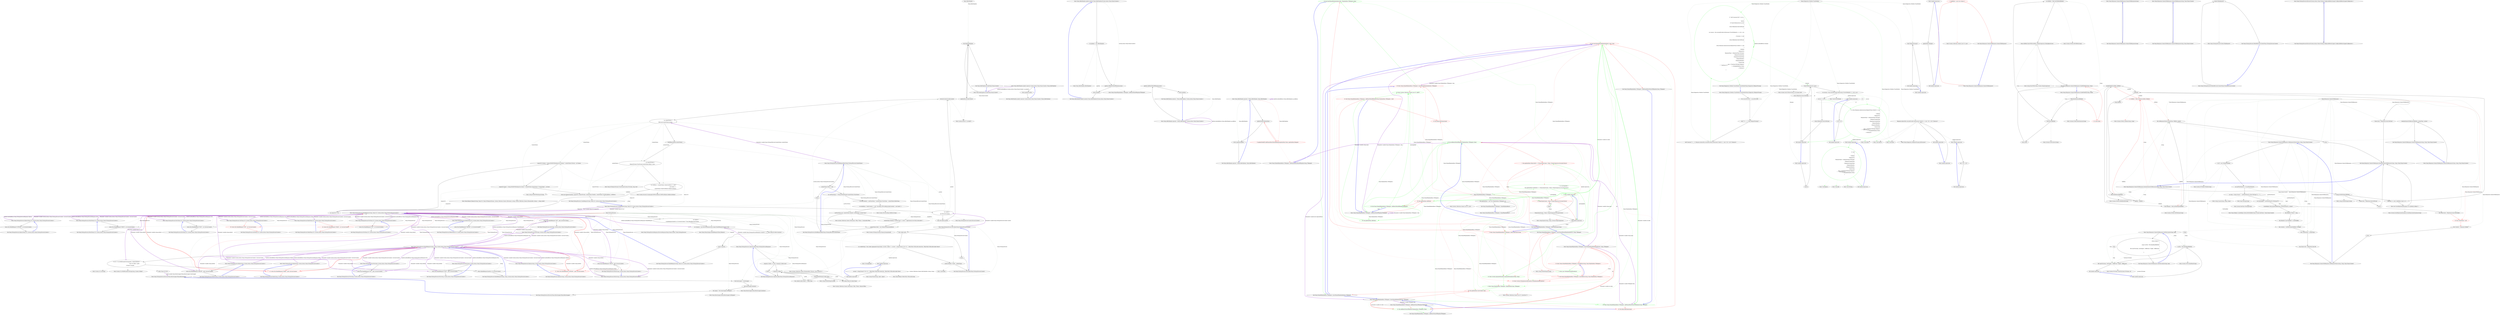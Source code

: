 digraph  {
n25 [label="Nancy.AfterPipeline", span=""];
n0 [cluster="Nancy.AfterPipeline.implicit operator System.Action<Nancy.NancyContext>(Nancy.AfterPipeline)", label="Entry Nancy.AfterPipeline.implicit operator System.Action<Nancy.NancyContext>(Nancy.AfterPipeline)", span="16-16"];
n1 [cluster="Nancy.AfterPipeline.implicit operator System.Action<Nancy.NancyContext>(Nancy.AfterPipeline)", label="return pipeline.Invoke;", span="18-18"];
n2 [cluster="Nancy.AfterPipeline.implicit operator System.Action<Nancy.NancyContext>(Nancy.AfterPipeline)", label="Exit Nancy.AfterPipeline.implicit operator System.Action<Nancy.NancyContext>(Nancy.AfterPipeline)", span="16-16"];
n3 [cluster="Nancy.AfterPipeline.implicit operator Nancy.AfterPipeline(System.Action<Nancy.NancyContext>)", label="Entry Nancy.AfterPipeline.implicit operator Nancy.AfterPipeline(System.Action<Nancy.NancyContext>)", span="21-21"];
n4 [cluster="Nancy.AfterPipeline.implicit operator Nancy.AfterPipeline(System.Action<Nancy.NancyContext>)", label="var pipeline = new AfterPipeline()", span="23-23"];
n5 [cluster="Nancy.AfterPipeline.implicit operator Nancy.AfterPipeline(System.Action<Nancy.NancyContext>)", label="pipeline.AddItemToEndOfPipeline(action)", span="24-24"];
n8 [cluster="Nancy.AfterPipeline.AfterPipeline()", label="Entry Nancy.AfterPipeline.AfterPipeline()", span="14-14"];
n6 [cluster="Nancy.AfterPipeline.implicit operator Nancy.AfterPipeline(System.Action<Nancy.NancyContext>)", label="return pipeline;", span="25-25"];
n9 [cluster="Nancy.NamedPipelineBase<TDelegate>.AddItemToEndOfPipeline(TDelegate)", label="Entry Nancy.NamedPipelineBase<TDelegate>.AddItemToEndOfPipeline(TDelegate)", span="59-59"];
n7 [cluster="Nancy.AfterPipeline.implicit operator Nancy.AfterPipeline(System.Action<Nancy.NancyContext>)", label="Exit Nancy.AfterPipeline.implicit operator Nancy.AfterPipeline(System.Action<Nancy.NancyContext>)", span="21-21"];
n10 [cluster="Nancy.AfterPipeline.operator +(Nancy.AfterPipeline, System.Action<Nancy.NancyContext>)", label="Entry Nancy.AfterPipeline.operator +(Nancy.AfterPipeline, System.Action<Nancy.NancyContext>)", span="28-28"];
n11 [cluster="Nancy.AfterPipeline.operator +(Nancy.AfterPipeline, System.Action<Nancy.NancyContext>)", label="pipeline.AddItemToEndOfPipeline(action)", span="30-30"];
n12 [cluster="Nancy.AfterPipeline.operator +(Nancy.AfterPipeline, System.Action<Nancy.NancyContext>)", label="return pipeline;", span="31-31"];
n13 [cluster="Nancy.AfterPipeline.operator +(Nancy.AfterPipeline, System.Action<Nancy.NancyContext>)", label="Exit Nancy.AfterPipeline.operator +(Nancy.AfterPipeline, System.Action<Nancy.NancyContext>)", span="28-28"];
n14 [cluster="Nancy.AfterPipeline.operator +(Nancy.AfterPipeline, Nancy.AfterPipeline)", label="Entry Nancy.AfterPipeline.operator +(Nancy.AfterPipeline, Nancy.AfterPipeline)", span="34-34"];
n15 [cluster="Nancy.AfterPipeline.operator +(Nancy.AfterPipeline, Nancy.AfterPipeline)", label="pipelineToAdd.PipelineItems", span="36-36"];
n16 [cluster="Nancy.AfterPipeline.operator +(Nancy.AfterPipeline, Nancy.AfterPipeline)", color=red, community=0, label="8: pipelineToAddTo.AddNamedItemToEndOfPipeline(pipelineItem.Name, pipelineItem.Delegate)", span="38-38"];
n17 [cluster="Nancy.AfterPipeline.operator +(Nancy.AfterPipeline, Nancy.AfterPipeline)", label="return pipelineToAddTo;", span="41-41"];
n19 [cluster="Nancy.NamedPipelineBase<TDelegate>.AddNamedItemToEndOfPipeline(string, TDelegate)", label="Entry Nancy.NamedPipelineBase<TDelegate>.AddNamedItemToEndOfPipeline(string, TDelegate)", span="69-69"];
n18 [cluster="Nancy.AfterPipeline.operator +(Nancy.AfterPipeline, Nancy.AfterPipeline)", label="Exit Nancy.AfterPipeline.operator +(Nancy.AfterPipeline, Nancy.AfterPipeline)", span="34-34"];
n20 [cluster="Nancy.AfterPipeline.Invoke(Nancy.NancyContext)", label="Entry Nancy.AfterPipeline.Invoke(Nancy.NancyContext)", span="44-44"];
n21 [cluster="Nancy.AfterPipeline.Invoke(Nancy.NancyContext)", label="this.PipelineDelegates", span="46-46"];
n22 [cluster="Nancy.AfterPipeline.Invoke(Nancy.NancyContext)", label="pipelineItem.Invoke(context)", span="48-48"];
n23 [cluster="Nancy.AfterPipeline.Invoke(Nancy.NancyContext)", label="Exit Nancy.AfterPipeline.Invoke(Nancy.NancyContext)", span="44-44"];
n24 [cluster="System.Action<T>.Invoke(T)", label="Entry System.Action<T>.Invoke(T)", span="0-0"];
d4 [cluster="Nancy.Diagnostics.Modules.TraceModule.TraceModule(Nancy.Diagnostics.IRequestTracing)", color=green, community=0, label="27: Get[''/sessions/{id}''] = ctx =>\r\n                {\r\n                    Guid id;\r\n                    if (!Guid.TryParse(ctx.Id, out id))\r\n                    {\r\n                        return HttpStatusCode.NotFound;\r\n                    }\r\n\r\n                    var session = this.sessionProvider.GetSessions().FirstOrDefault(s => s.Id == id);\r\n\r\n                    if (session == null)\r\n                    {\r\n                        return HttpStatusCode.NotFound;\r\n                    }\r\n\r\n                    return Response.AsJson(session.RequestTraces.Select(t => new\r\n                        {\r\n                            t.Method,\r\n                            t.RequestUrl,\r\n                            ResponseType = t.ResponseType.ToString(),\r\n                            t.RequestContentType,\r\n                            t.ResponseContentType,\r\n                            t.RequestHeaders,\r\n                            t.ResponseHeaders,\r\n                            t.StatusCode,\r\n                            Log = t.TraceLog.ToString().Replace(''\r'', '''').Split(new [] { ''\n'' }, StringSplitOptions.None),\r\n                        }).ToArray());\r\n                }", span="18-45"];
d39 [label="Nancy.Diagnostics.Modules.TraceModule", span=""];
d3 [cluster="Nancy.Diagnostics.Modules.TraceModule.TraceModule(Nancy.Diagnostics.IRequestTracing)", label="Get[''/sessions''] = _ => Response.AsJson(this.sessionProvider.GetSessions().Select(s => new { Id = s.Id }).ToArray())", span="16-16"];
d5 [cluster="Nancy.Diagnostics.Modules.TraceModule.TraceModule(Nancy.Diagnostics.IRequestTracing)", label="Exit Nancy.Diagnostics.Modules.TraceModule.TraceModule(Nancy.Diagnostics.IRequestTracing)", span="9-9"];
d21 [cluster="lambda expression", label="!Guid.TryParse(ctx.Id, out id)", span="21-21"];
d26 [cluster="lambda expression", color=green, community=0, label="22: return Response.AsJson(session.RequestTraces.Select(t => new\r\n                        {\r\n                            t.Method,\r\n                            t.RequestUrl,\r\n                            ResponseType = t.ResponseType.ToString(),\r\n                            t.RequestContentType,\r\n                            t.ResponseContentType,\r\n                            t.RequestHeaders,\r\n                            t.ResponseHeaders,\r\n                            t.StatusCode,\r\n                            Log = t.TraceLog.ToString().Replace(''\r'', '''').Split(new [] { ''\n'' }, StringSplitOptions.None),\r\n                        }).ToArray());", span="33-44"];
d23 [cluster="lambda expression", label="var session = this.sessionProvider.GetSessions().FirstOrDefault(s => s.Id == id)", span="26-26"];
d24 [cluster="lambda expression", label="session == null", span="28-28"];
d27 [cluster="lambda expression", label="Exit lambda expression", span="18-45"];
d13 [cluster="Unk.Select", label="Entry Unk.Select", span=""];
d14 [cluster="Unk.ToArray", label="Entry Unk.ToArray", span=""];
d15 [cluster="Unk.AsJson", label="Entry Unk.AsJson", span=""];
d33 [cluster="lambda expression", label="Entry lambda expression", span="33-44"];
d34 [cluster="lambda expression", color=green, community=0, label="21: new\r\n                        {\r\n                            t.Method,\r\n                            t.RequestUrl,\r\n                            ResponseType = t.ResponseType.ToString(),\r\n                            t.RequestContentType,\r\n                            t.ResponseContentType,\r\n                            t.RequestHeaders,\r\n                            t.ResponseHeaders,\r\n                            t.StatusCode,\r\n                            Log = t.TraceLog.ToString().Replace(''\r'', '''').Split(new [] { ''\n'' }, StringSplitOptions.None),\r\n                        }", span="33-44"];
d35 [cluster="lambda expression", label="Exit lambda expression", span="33-44"];
d36 [cluster="Unk.ToString", label="Entry Unk.ToString", span=""];
d37 [cluster="Unk.Replace", label="Entry Unk.Replace", span=""];
d38 [cluster="Unk.Split", label="Entry Unk.Split", span=""];
d1 [cluster="Nancy.Diagnostics.Modules.TraceModule.TraceModule(Nancy.Diagnostics.IRequestTracing)", label="this.sessionProvider = sessionProvider", span="12-12"];
d2 [cluster="Nancy.Diagnostics.Modules.TraceModule.TraceModule(Nancy.Diagnostics.IRequestTracing)", label="Get[''/''] = _ => View[''RequestTracing'']", span="14-14"];
d7 [cluster="lambda expression", label="View[''RequestTracing'']", span="14-14"];
d10 [cluster="lambda expression", label="Response.AsJson(this.sessionProvider.GetSessions().Select(s => new { Id = s.Id }).ToArray())", span="16-16"];
d0 [cluster="Nancy.Diagnostics.Modules.TraceModule.TraceModule(Nancy.Diagnostics.IRequestTracing)", label="Entry Nancy.Diagnostics.Modules.TraceModule.TraceModule(Nancy.Diagnostics.IRequestTracing)", span="9-9"];
d19 [cluster="lambda expression", label="Entry lambda expression", span="18-45"];
d20 [cluster="lambda expression", label="Guid id", span="20-20"];
d22 [cluster="lambda expression", label="return HttpStatusCode.NotFound;", span="23-23"];
d28 [cluster="System.Guid.TryParse(string, out System.Guid)", label="Entry System.Guid.TryParse(string, out System.Guid)", span="0-0"];
d31 [cluster="lambda expression", label="s.Id == id", span="26-26"];
d12 [cluster="Nancy.Diagnostics.IRequestTracing.GetSessions()", label="Entry Nancy.Diagnostics.IRequestTracing.GetSessions()", span="11-11"];
d29 [cluster="Unk.FirstOrDefault", label="Entry Unk.FirstOrDefault", span=""];
d30 [cluster="lambda expression", label="Entry lambda expression", span="26-26"];
d25 [cluster="lambda expression", label="return HttpStatusCode.NotFound;", span="30-30"];
d6 [cluster="lambda expression", label="Entry lambda expression", span="14-14"];
d8 [cluster="lambda expression", label="Exit lambda expression", span="14-14"];
d9 [cluster="lambda expression", label="Entry lambda expression", span="16-16"];
d11 [cluster="lambda expression", label="Exit lambda expression", span="16-16"];
d16 [cluster="lambda expression", label="Entry lambda expression", span="16-16"];
d40 [label=id, span=""];
d32 [cluster="lambda expression", label="Exit lambda expression", span="26-26"];
d18 [cluster="lambda expression", label="Exit lambda expression", span="16-16"];
d17 [cluster="lambda expression", label="new { Id = s.Id }", span="16-16"];
m1_22 [cluster="Nancy.NamedPipelineBase<TDelegate>.AddItemToEndOfPipeline(Nancy.PipelineItem<TDelegate>, bool)", color=red, community=0, file="NamedPipelineBase.cs", label="33: Exit Nancy.NamedPipelineBase<TDelegate>.AddItemToEndOfPipeline(Nancy.PipelineItem<TDelegate>, bool)", span="73-73"];
m1_24 [cluster="Nancy.NamedPipelineBase<TDelegate>.AddNamedItemToEndOfPipeline(string, TDelegate)", color=red, community=0, file="NamedPipelineBase.cs", label="29: this.RemoveByName(name)", span="76-76"];
m1_25 [cluster="Nancy.NamedPipelineBase<TDelegate>.InsertItemAtPipelineIndex(int, TDelegate)", color=red, community=0, file="NamedPipelineBase.cs", label="29: Entry Nancy.NamedPipelineBase<TDelegate>.InsertItemAtPipelineIndex(int, TDelegate)", span="92-92"];
m1_23 [cluster="Nancy.NamedPipelineBase<TDelegate>.RemoveByName(string)", color=red, community=0, file="NamedPipelineBase.cs", label="3: Entry Nancy.NamedPipelineBase<TDelegate>.RemoveByName(string)", span="130-130"];
m1_26 [cluster="Nancy.NamedPipelineBase<TDelegate>.InsertItemAtPipelineIndex(int, TDelegate)", color=green, community=0, file="NamedPipelineBase.cs", label="29: this.InsertItemAtPipelineIndex(index, (PipelineItem<TDelegate>)item)", span="94-94"];
m1_3 [cluster="System.Collections.Generic.List<T>.List()", file="NamedPipelineBase.cs", label="Entry System.Collections.Generic.List<T>.List()", span="0-0"];
m1_40 [cluster="Nancy.NamedPipelineBase<TDelegate>.RemoveByName(string)", color=green, community=0, file="NamedPipelineBase.cs", label="3: var existingIndex =\r\n                this.pipelineItems.FindIndex(i => String.Equals(name, i.Name, StringComparison.InvariantCulture))", span="132-133"];
m1_46 [cluster="System.Collections.Generic.List<T>.RemoveAt(int)", file="NamedPipelineBase.cs", label=string, span=""];
m1_13 [cluster="Nancy.NamedPipelineBase<TDelegate>.AddNamedItemToStartOfPipeline(string, TDelegate)", color=red, community=0, file="NamedPipelineBase.cs", label="29: this.InsertNamedItemAtPipelineIndex(0, name, item)", span="52-52"];
m1_28 [cluster="System.ArgumentException.ArgumentException(string, string)", color=green, community=0, file="NamedPipelineBase.cs", label="33: Entry System.ArgumentException.ArgumentException(string, string)", span="0-0"];
m1_29 [cluster="Nancy.PipelineItem<TDelegate>.PipelineItem(string, TDelegate)", color=green, community=0, file="NamedPipelineBase.cs", label="4: Entry Nancy.PipelineItem<TDelegate>.PipelineItem(string, TDelegate)", span="10-10"];
m1_30 [cluster="Nancy.NamedPipelineBase<TDelegate>.InsertItemAtPipelineIndex(int, TDelegate)", color=red, community=0, file="NamedPipelineBase.cs", label="29: this.pipelineItems.Insert(index, item)", span="88-88"];
m1_31 [cluster="Nancy.NamedPipelineBase<TDelegate>.InsertItemAtPipelineIndex(int, TDelegate)", file="NamedPipelineBase.cs", label="Exit Nancy.NamedPipelineBase<TDelegate>.InsertItemAtPipelineIndex(int, TDelegate)", span="86-86"];
m1_37 [cluster="Nancy.NamedPipelineBase<TDelegate>.InsertNamedItemAtPipelineIndex(int, string, TDelegate)", file="NamedPipelineBase.cs", label="Exit Nancy.NamedPipelineBase<TDelegate>.InsertNamedItemAtPipelineIndex(int, string, TDelegate)", span="97-97"];
m1_38 [cluster="Nancy.NamedPipelineBase<TDelegate>.RemoveByName(string)", color=red, community=0, file="NamedPipelineBase.cs", label="3: this.pipelineItems.RemoveAll(i => String.Equals(name, i.Name, StringComparison.InvariantCulture))", span="115-115"];
m1_39 [cluster="Nancy.NamedPipelineBase<TDelegate>.RemoveByName(string)", file="NamedPipelineBase.cs", label="Exit Nancy.NamedPipelineBase<TDelegate>.RemoveByName(string)", span="113-113"];
m1_16 [cluster="Nancy.NamedPipelineBase<TDelegate>.InsertNamedItemAtPipelineIndex(int, string, TDelegate)", file="NamedPipelineBase.cs", label="Entry Nancy.NamedPipelineBase<TDelegate>.InsertNamedItemAtPipelineIndex(int, string, TDelegate)", span="97-97"];
m1_33 [cluster="Nancy.NamedPipelineBase<TDelegate>.InsertBefore(string, Nancy.PipelineItem<TDelegate>)", color=red, community=0, file="NamedPipelineBase.cs", label="33: Entry Nancy.NamedPipelineBase<TDelegate>.InsertBefore(string, Nancy.PipelineItem<TDelegate>)", span="115-115"];
m1_35 [cluster="Nancy.NamedPipelineBase<TDelegate>.InsertBefore(string, Nancy.PipelineItem<TDelegate>)", color=red, community=0, file="NamedPipelineBase.cs", label="3: Exit Nancy.NamedPipelineBase<TDelegate>.InsertBefore(string, Nancy.PipelineItem<TDelegate>)", span="115-115"];
m1_36 [cluster="System.NotImplementedException.NotImplementedException()", color=red, community=0, file="NamedPipelineBase.cs", label="33: Entry System.NotImplementedException.NotImplementedException()", span="0-0"];
m1_34 [cluster="Nancy.NamedPipelineBase<TDelegate>.InsertBefore(string, Nancy.PipelineItem<TDelegate>)", color=green, community=0, file="NamedPipelineBase.cs", label="3: throw new NotImplementedException();", span="117-117"];
m1_7 [cluster="Nancy.NamedPipelineBase<TDelegate>.AddItemToStartOfPipeline(TDelegate)", file="NamedPipelineBase.cs", label="Entry Nancy.NamedPipelineBase<TDelegate>.AddItemToStartOfPipeline(TDelegate)", span="38-38"];
m1_8 [cluster="Nancy.NamedPipelineBase<TDelegate>.AddItemToStartOfPipeline(TDelegate)", color=green, community=0, file="NamedPipelineBase.cs", label="15: this.AddItemToStartOfPipeline((PipelineItem<TDelegate>)item)", span="40-40"];
m1_9 [cluster="Nancy.NamedPipelineBase<TDelegate>.AddItemToStartOfPipeline(TDelegate)", file="NamedPipelineBase.cs", label="Exit Nancy.NamedPipelineBase<TDelegate>.AddItemToStartOfPipeline(TDelegate)", span="38-38"];
m1_32 [cluster="System.Collections.Generic.List<T>.Insert(int, T)", file="NamedPipelineBase.cs", label="Entry System.Collections.Generic.List<T>.Insert(int, T)", span="0-0"];
m1_10 [cluster="Nancy.NamedPipelineBase<TDelegate>.InsertItemAtPipelineIndex(int, TDelegate)", file="NamedPipelineBase.cs", label="Entry Nancy.NamedPipelineBase<TDelegate>.InsertItemAtPipelineIndex(int, TDelegate)", span="86-86"];
m1_11 [cluster="Nancy.NamedPipelineBase<TDelegate>.AddNamedItemToStartOfPipeline(string, TDelegate)", color=green, community=0, file="NamedPipelineBase.cs", label="29: Entry Nancy.NamedPipelineBase<TDelegate>.AddNamedItemToStartOfPipeline(string, TDelegate)", span="48-48"];
m1_12 [cluster="Nancy.NamedPipelineBase<TDelegate>.AddNamedItemToStartOfPipeline(string, TDelegate)", color=red, community=0, file="NamedPipelineBase.cs", label="29: this.RemoveByName(name)", span="50-50"];
m1_15 [cluster="Nancy.NamedPipelineBase<TDelegate>.AddItemToEndOfPipeline(TDelegate)", color=green, community=0, file="NamedPipelineBase.cs", label="29: this.AddItemToEndOfPipeline((PipelineItem<TDelegate>)item)", span="62-62"];
m1_41 [cluster="lambda expression", color=green, community=0, file="NamedPipelineBase.cs", label="3: Entry lambda expression", span="115-115"];
m1_42 [cluster="lambda expression", color=red, community=0, file="NamedPipelineBase.cs", label="3: String.Equals(name, i.Name, StringComparison.InvariantCulture)", span="115-115"];
m1_43 [cluster="lambda expression", file="NamedPipelineBase.cs", label="Exit lambda expression", span="115-115"];
m1_17 [cluster="Nancy.NamedPipelineBase<TDelegate>.AddItemToEndOfPipeline(TDelegate)", file="NamedPipelineBase.cs", label="Entry Nancy.NamedPipelineBase<TDelegate>.AddItemToEndOfPipeline(TDelegate)", span="59-59"];
m1_18 [cluster="Nancy.NamedPipelineBase<TDelegate>.AddItemToEndOfPipeline(TDelegate)", color=red, community=0, file="NamedPipelineBase.cs", label="29: this.pipelineItems.Add(item)", span="61-61"];
m1_19 [cluster="Nancy.NamedPipelineBase<TDelegate>.AddItemToEndOfPipeline(TDelegate)", color=green, community=0, file="NamedPipelineBase.cs", label="29: Exit Nancy.NamedPipelineBase<TDelegate>.AddItemToEndOfPipeline(TDelegate)", span="59-59"];
m1_20 [cluster="System.Collections.Generic.List<T>.Add(T)", color=green, community=0, file="NamedPipelineBase.cs", label="29: Entry System.Collections.Generic.List<T>.Add(T)", span="0-0"];
m1_21 [cluster="Nancy.NamedPipelineBase<TDelegate>.AddItemToEndOfPipeline(Nancy.PipelineItem<TDelegate>, bool)", color=green, community=0, file="NamedPipelineBase.cs", label="29: this.pipelineItems.Add(item)", span="83-83"];
m1_27 [cluster="string.IsNullOrEmpty(string)", file="NamedPipelineBase.cs", label="Entry string.IsNullOrEmpty(string)", span="0-0"];
m1_45 [cluster="System.Collections.Generic.List<T>.FindIndex(System.Predicate<T>)", file="NamedPipelineBase.cs", label="Nancy.NamedPipelineBase<TDelegate>", span=""];
m1_4 [cluster="lambda expression", file="NamedPipelineBase.cs", label="Entry lambda expression", span="31-31"];
m1_5 [cluster="lambda expression", file="NamedPipelineBase.cs", label="pipelineItem.Delegate", span="31-31"];
m1_6 [cluster="lambda expression", file="NamedPipelineBase.cs", label="Exit lambda expression", span="31-31"];
m1_48 [cluster="lambda expression", file="NamedPipelineBase.cs", label="String.Equals(name, i.Name, StringComparison.InvariantCulture)", span="133-133"];
m1_44 [cluster="string.Equals(string, string, System.StringComparison)", file="NamedPipelineBase.cs", label="Entry string.Equals(string, string, System.StringComparison)", span="0-0"];
m1_14 [cluster="Nancy.NamedPipelineBase<TDelegate>.AddNamedItemToStartOfPipeline(string, TDelegate)", file="NamedPipelineBase.cs", label="Exit Nancy.NamedPipelineBase<TDelegate>.AddNamedItemToStartOfPipeline(string, TDelegate)", span="48-48"];
m1_0 [cluster="Nancy.NamedPipelineBase<TDelegate>.NamedPipelineBase()", file="NamedPipelineBase.cs", label="Entry Nancy.NamedPipelineBase<TDelegate>.NamedPipelineBase()", span="13-13"];
m1_1 [cluster="Nancy.NamedPipelineBase<TDelegate>.NamedPipelineBase()", file="NamedPipelineBase.cs", label="this.pipelineItems = new List<PipelineItem<TDelegate>>()", span="15-15"];
m1_2 [cluster="Nancy.NamedPipelineBase<TDelegate>.NamedPipelineBase()", file="NamedPipelineBase.cs", label="Exit Nancy.NamedPipelineBase<TDelegate>.NamedPipelineBase()", span="13-13"];
m3_3 [cluster="System.Collections.Generic.List<T>.List()", file="PostRequestHooksPipelineFixture.cs", label="Entry System.Collections.Generic.List<T>.List()", span="0-0"];
m3_31 [cluster="System.IO.Path.GetFullPath(string)", file="PostRequestHooksPipelineFixture.cs", label="Entry System.IO.Path.GetFullPath(string)", span="0-0"];
m3_73 [cluster="System.DateTime.ToString(string)", file="PostRequestHooksPipelineFixture.cs", label="Entry System.DateTime.ToString(string)", span="0-0"];
m3_19 [cluster="System.IO.File.OpenRead(string)", file="PostRequestHooksPipelineFixture.cs", label="Entry System.IO.File.OpenRead(string)", span="0-0"];
m3_53 [cluster="System.IO.Path.GetFileName(string)", file="PostRequestHooksPipelineFixture.cs", label="Entry System.IO.Path.GetFileName(string)", span="0-0"];
m3_0 [cluster="Nancy.Responses.GenericFileResponse.GenericFileResponse()", file="PostRequestHooksPipelineFixture.cs", label="Entry Nancy.Responses.GenericFileResponse.GenericFileResponse()", span="29-29"];
m3_1 [cluster="Nancy.Responses.GenericFileResponse.GenericFileResponse()", color=red, community=0, file="PostRequestHooksPipelineFixture.cs", label="0: SafePaths = new List<string>()", span="31-31"];
m3_2 [cluster="Nancy.Responses.GenericFileResponse.GenericFileResponse()", file="PostRequestHooksPipelineFixture.cs", label="Exit Nancy.Responses.GenericFileResponse.GenericFileResponse()", span="29-29"];
m3_4 [cluster="Nancy.Responses.GenericFileResponse.GenericFileResponse(string)", file="PostRequestHooksPipelineFixture.cs", label="Entry Nancy.Responses.GenericFileResponse.GenericFileResponse(string)", span="40-40"];
m3_5 [cluster="Nancy.Responses.GenericFileResponse.GenericFileResponse(string)", file="PostRequestHooksPipelineFixture.cs", label="Exit Nancy.Responses.GenericFileResponse.GenericFileResponse(string)", span="40-40"];
m3_50 [cluster="System.InvalidOperationException.InvalidOperationException(string)", file="PostRequestHooksPipelineFixture.cs", label="Entry System.InvalidOperationException.InvalidOperationException(string)", span="0-0"];
m3_32 [cluster="string.StartsWith(string, System.StringComparison)", file="PostRequestHooksPipelineFixture.cs", label="Entry string.StartsWith(string, System.StringComparison)", span="0-0"];
m3_49 [cluster="string.IsNullOrEmpty(string)", file="PostRequestHooksPipelineFixture.cs", label="Entry string.IsNullOrEmpty(string)", span="0-0"];
m3_29 [cluster="System.IO.Path.HasExtension(string)", file="PostRequestHooksPipelineFixture.cs", label="Entry System.IO.Path.HasExtension(string)", span="0-0"];
m3_54 [cluster="Nancy.Responses.GenericFileResponse.SetResponseValues(string, string, Nancy.NancyContext)", file="PostRequestHooksPipelineFixture.cs", label="Entry Nancy.Responses.GenericFileResponse.SetResponseValues(string, string, Nancy.NancyContext)", span="139-139"];
m3_55 [cluster="Nancy.Responses.GenericFileResponse.SetResponseValues(string, string, Nancy.NancyContext)", file="PostRequestHooksPipelineFixture.cs", label="var fi = new FileInfo(fullPath)", span="142-142"];
m3_59 [cluster="Nancy.Responses.GenericFileResponse.SetResponseValues(string, string, Nancy.NancyContext)", file="PostRequestHooksPipelineFixture.cs", label="CacheHelpers.ReturnNotModified(etag, lastWriteTimeUtc, context)", span="148-148"];
m3_66 [cluster="Nancy.Responses.GenericFileResponse.SetResponseValues(string, string, Nancy.NancyContext)", file="PostRequestHooksPipelineFixture.cs", label="this.Contents = GetFileContent(fullPath, fi.Length)", span="159-159"];
m3_67 [cluster="Nancy.Responses.GenericFileResponse.SetResponseValues(string, string, Nancy.NancyContext)", file="PostRequestHooksPipelineFixture.cs", label="this.ContentType = contentType", span="160-160"];
m3_56 [cluster="Nancy.Responses.GenericFileResponse.SetResponseValues(string, string, Nancy.NancyContext)", file="PostRequestHooksPipelineFixture.cs", label="var lastWriteTimeUtc = fi.LastWriteTimeUtc", span="144-144"];
m3_57 [cluster="Nancy.Responses.GenericFileResponse.SetResponseValues(string, string, Nancy.NancyContext)", file="PostRequestHooksPipelineFixture.cs", label="var etag = string.Concat(''\'''', lastWriteTimeUtc.Ticks.ToString(''x''), ''\'''')", span="145-145"];
m3_58 [cluster="Nancy.Responses.GenericFileResponse.SetResponseValues(string, string, Nancy.NancyContext)", file="PostRequestHooksPipelineFixture.cs", label="var lastModified = lastWriteTimeUtc.ToString(''R'')", span="146-146"];
m3_64 [cluster="Nancy.Responses.GenericFileResponse.SetResponseValues(string, string, Nancy.NancyContext)", file="PostRequestHooksPipelineFixture.cs", label="this.Headers[''ETag''] = etag", span="157-157"];
m3_65 [cluster="Nancy.Responses.GenericFileResponse.SetResponseValues(string, string, Nancy.NancyContext)", file="PostRequestHooksPipelineFixture.cs", label="this.Headers[''Last-Modified''] = lastModified", span="158-158"];
m3_60 [cluster="Nancy.Responses.GenericFileResponse.SetResponseValues(string, string, Nancy.NancyContext)", file="PostRequestHooksPipelineFixture.cs", label="this.StatusCode = HttpStatusCode.NotModified", span="150-150"];
m3_61 [cluster="Nancy.Responses.GenericFileResponse.SetResponseValues(string, string, Nancy.NancyContext)", color=red, community=0, file="PostRequestHooksPipelineFixture.cs", label="24: this.ContentType = null", span="151-151"];
m3_62 [cluster="Nancy.Responses.GenericFileResponse.SetResponseValues(string, string, Nancy.NancyContext)", file="PostRequestHooksPipelineFixture.cs", label="this.Contents = Response.NoBody", span="152-152"];
m3_63 [cluster="Nancy.Responses.GenericFileResponse.SetResponseValues(string, string, Nancy.NancyContext)", file="PostRequestHooksPipelineFixture.cs", label="return;", span="154-154"];
m3_68 [cluster="Nancy.Responses.GenericFileResponse.SetResponseValues(string, string, Nancy.NancyContext)", file="PostRequestHooksPipelineFixture.cs", label="this.StatusCode = HttpStatusCode.OK", span="161-161"];
m3_69 [cluster="Nancy.Responses.GenericFileResponse.SetResponseValues(string, string, Nancy.NancyContext)", file="PostRequestHooksPipelineFixture.cs", label="Exit Nancy.Responses.GenericFileResponse.SetResponseValues(string, string, Nancy.NancyContext)", span="139-139"];
m3_11 [cluster="Nancy.Responses.GenericFileResponse.InitializeGenericFileResonse(string, string, Nancy.NancyContext)", file="PostRequestHooksPipelineFixture.cs", label="Entry Nancy.Responses.GenericFileResponse.InitializeGenericFileResonse(string, string, Nancy.NancyContext)", span="103-103"];
m3_33 [cluster="Nancy.Responses.GenericFileResponse.InitializeGenericFileResonse(string, string, Nancy.NancyContext)", file="PostRequestHooksPipelineFixture.cs", label="string.IsNullOrEmpty(filePath)", span="105-105"];
m3_40 [cluster="Nancy.Responses.GenericFileResponse.InitializeGenericFileResonse(string, string, Nancy.NancyContext)", file="PostRequestHooksPipelineFixture.cs", label="Path.IsPathRooted(filePath)", span="117-117"];
m3_41 [cluster="Nancy.Responses.GenericFileResponse.InitializeGenericFileResonse(string, string, Nancy.NancyContext)", file="PostRequestHooksPipelineFixture.cs", label="fullPath = filePath", span="119-119"];
m3_42 [cluster="Nancy.Responses.GenericFileResponse.InitializeGenericFileResonse(string, string, Nancy.NancyContext)", color=red, community=0, file="PostRequestHooksPipelineFixture.cs", label="14: fullPath = Path.Combine(rootPath, filePath)", span="123-123"];
m3_45 [cluster="Nancy.Responses.GenericFileResponse.InitializeGenericFileResonse(string, string, Nancy.NancyContext)", file="PostRequestHooksPipelineFixture.cs", label="this.SetResponseValues(contentType, fullPath, context)", span="130-130"];
m3_34 [cluster="Nancy.Responses.GenericFileResponse.InitializeGenericFileResonse(string, string, Nancy.NancyContext)", file="PostRequestHooksPipelineFixture.cs", label="StatusCode = HttpStatusCode.NotFound", span="107-107"];
m3_36 [cluster="Nancy.Responses.GenericFileResponse.InitializeGenericFileResonse(string, string, Nancy.NancyContext)", file="PostRequestHooksPipelineFixture.cs", label="SafePaths == null || SafePaths.Count == 0", span="110-110"];
m3_35 [cluster="Nancy.Responses.GenericFileResponse.InitializeGenericFileResonse(string, string, Nancy.NancyContext)", file="PostRequestHooksPipelineFixture.cs", label="return;", span="108-108"];
m3_37 [cluster="Nancy.Responses.GenericFileResponse.InitializeGenericFileResonse(string, string, Nancy.NancyContext)", file="PostRequestHooksPipelineFixture.cs", label="throw new InvalidOperationException(''No SafePaths defined.'');", span="112-112"];
m3_38 [cluster="Nancy.Responses.GenericFileResponse.InitializeGenericFileResonse(string, string, Nancy.NancyContext)", file="PostRequestHooksPipelineFixture.cs", label=SafePaths, span="114-114"];
m3_39 [cluster="Nancy.Responses.GenericFileResponse.InitializeGenericFileResonse(string, string, Nancy.NancyContext)", file="PostRequestHooksPipelineFixture.cs", label="string fullPath", span="116-116"];
m3_47 [cluster="Nancy.Responses.GenericFileResponse.InitializeGenericFileResonse(string, string, Nancy.NancyContext)", file="PostRequestHooksPipelineFixture.cs", label="StatusCode = HttpStatusCode.NotFound", span="136-136"];
m3_43 [cluster="Nancy.Responses.GenericFileResponse.InitializeGenericFileResonse(string, string, Nancy.NancyContext)", file="PostRequestHooksPipelineFixture.cs", label="IsSafeFilePath(rootPath, fullPath)", span="126-126"];
m3_44 [cluster="Nancy.Responses.GenericFileResponse.InitializeGenericFileResonse(string, string, Nancy.NancyContext)", file="PostRequestHooksPipelineFixture.cs", label="this.Filename = Path.GetFileName(fullPath)", span="128-128"];
m3_46 [cluster="Nancy.Responses.GenericFileResponse.InitializeGenericFileResonse(string, string, Nancy.NancyContext)", file="PostRequestHooksPipelineFixture.cs", label="return;", span="132-132"];
m3_48 [cluster="Nancy.Responses.GenericFileResponse.InitializeGenericFileResonse(string, string, Nancy.NancyContext)", file="PostRequestHooksPipelineFixture.cs", label="Exit Nancy.Responses.GenericFileResponse.InitializeGenericFileResonse(string, string, Nancy.NancyContext)", span="103-103"];
m3_70 [cluster="System.IO.FileInfo.FileInfo(string)", file="PostRequestHooksPipelineFixture.cs", label="Entry System.IO.FileInfo.FileInfo(string)", span="0-0"];
m3_15 [cluster="lambda expression", file="PostRequestHooksPipelineFixture.cs", label="Entry lambda expression", span="77-83"];
m3_16 [cluster="lambda expression", file="PostRequestHooksPipelineFixture.cs", label="var file = File.OpenRead(filePath)", span="79-79"];
m3_17 [cluster="lambda expression", file="PostRequestHooksPipelineFixture.cs", label="file.CopyTo(stream, (int)(length < BufferSize ? length : BufferSize))", span="81-81"];
m3_18 [cluster="lambda expression", file="PostRequestHooksPipelineFixture.cs", label="Exit lambda expression", span="77-83"];
m3_51 [cluster="System.IO.Path.IsPathRooted(string)", file="PostRequestHooksPipelineFixture.cs", label="Entry System.IO.Path.IsPathRooted(string)", span="0-0"];
m3_8 [cluster="Nancy.Responses.GenericFileResponse.GenericFileResponse(string, string, Nancy.NancyContext)", file="PostRequestHooksPipelineFixture.cs", label="Entry Nancy.Responses.GenericFileResponse.GenericFileResponse(string, string, Nancy.NancyContext)", span="64-64"];
m3_9 [cluster="Nancy.Responses.GenericFileResponse.GenericFileResponse(string, string, Nancy.NancyContext)", file="PostRequestHooksPipelineFixture.cs", label="InitializeGenericFileResonse(filePath, contentType, context)", span="66-66"];
m3_10 [cluster="Nancy.Responses.GenericFileResponse.GenericFileResponse(string, string, Nancy.NancyContext)", file="PostRequestHooksPipelineFixture.cs", label="Exit Nancy.Responses.GenericFileResponse.GenericFileResponse(string, string, Nancy.NancyContext)", span="64-64"];
m3_74 [cluster="Nancy.Helpers.CacheHelpers.ReturnNotModified(string, System.DateTime?, Nancy.NancyContext)", file="PostRequestHooksPipelineFixture.cs", label="Entry Nancy.Helpers.CacheHelpers.ReturnNotModified(string, System.DateTime?, Nancy.NancyContext)", span="18-18"];
m3_21 [cluster="Nancy.Responses.GenericFileResponse.IsSafeFilePath(string, string)", file="PostRequestHooksPipelineFixture.cs", label="Entry Nancy.Responses.GenericFileResponse.IsSafeFilePath(string, string)", span="86-86"];
m3_22 [cluster="Nancy.Responses.GenericFileResponse.IsSafeFilePath(string, string)", file="PostRequestHooksPipelineFixture.cs", label="!Path.HasExtension(filePath)", span="88-88"];
m3_24 [cluster="Nancy.Responses.GenericFileResponse.IsSafeFilePath(string, string)", file="PostRequestHooksPipelineFixture.cs", label="!File.Exists(filePath)", span="93-93"];
m3_26 [cluster="Nancy.Responses.GenericFileResponse.IsSafeFilePath(string, string)", file="PostRequestHooksPipelineFixture.cs", label="var fullPath = Path.GetFullPath(filePath)", span="98-98"];
m3_27 [cluster="Nancy.Responses.GenericFileResponse.IsSafeFilePath(string, string)", file="PostRequestHooksPipelineFixture.cs", label="return fullPath.StartsWith(rootPath, StringComparison.OrdinalIgnoreCase);", span="100-100"];
m3_23 [cluster="Nancy.Responses.GenericFileResponse.IsSafeFilePath(string, string)", color=red, community=0, file="PostRequestHooksPipelineFixture.cs", label="24: return false;", span="90-90"];
m3_25 [cluster="Nancy.Responses.GenericFileResponse.IsSafeFilePath(string, string)", file="PostRequestHooksPipelineFixture.cs", label="return false;", span="95-95"];
m3_28 [cluster="Nancy.Responses.GenericFileResponse.IsSafeFilePath(string, string)", file="PostRequestHooksPipelineFixture.cs", label="Exit Nancy.Responses.GenericFileResponse.IsSafeFilePath(string, string)", span="86-86"];
m3_6 [cluster="Nancy.Responses.GenericFileResponse.GenericFileResponse(string, Nancy.NancyContext)", file="PostRequestHooksPipelineFixture.cs", label="Entry Nancy.Responses.GenericFileResponse.GenericFileResponse(string, Nancy.NancyContext)", span="52-52"];
m3_7 [cluster="Nancy.Responses.GenericFileResponse.GenericFileResponse(string, Nancy.NancyContext)", file="PostRequestHooksPipelineFixture.cs", label="Exit Nancy.Responses.GenericFileResponse.GenericFileResponse(string, Nancy.NancyContext)", span="52-52"];
m3_52 [cluster="System.IO.Path.Combine(string, string)", file="PostRequestHooksPipelineFixture.cs", label="Entry System.IO.Path.Combine(string, string)", span="0-0"];
m3_72 [cluster="string.Concat(string, string, string)", file="PostRequestHooksPipelineFixture.cs", label="Entry string.Concat(string, string, string)", span="0-0"];
m3_71 [cluster="long.ToString(string)", file="PostRequestHooksPipelineFixture.cs", label="Entry long.ToString(string)", span="0-0"];
m3_20 [cluster="System.IO.Stream.CopyTo(System.IO.Stream, int)", file="PostRequestHooksPipelineFixture.cs", label="Entry System.IO.Stream.CopyTo(System.IO.Stream, int)", span="0-0"];
m3_30 [cluster="System.IO.File.Exists(string)", file="PostRequestHooksPipelineFixture.cs", label="Entry System.IO.File.Exists(string)", span="0-0"];
m3_12 [cluster="Nancy.Responses.GenericFileResponse.GetFileContent(string, long)", file="PostRequestHooksPipelineFixture.cs", label="Entry Nancy.Responses.GenericFileResponse.GetFileContent(string, long)", span="75-75"];
m3_13 [cluster="Nancy.Responses.GenericFileResponse.GetFileContent(string, long)", file="PostRequestHooksPipelineFixture.cs", label="return stream =>\r\n            {\r\n                using (var file = File.OpenRead(filePath))\r\n                {\r\n                    file.CopyTo(stream, (int)(length < BufferSize ? length : BufferSize));\r\n                }\r\n            };", span="77-83"];
m3_14 [cluster="Nancy.Responses.GenericFileResponse.GetFileContent(string, long)", file="PostRequestHooksPipelineFixture.cs", label="Exit Nancy.Responses.GenericFileResponse.GetFileContent(string, long)", span="75-75"];
m3_75 [file="PostRequestHooksPipelineFixture.cs", label="Nancy.Responses.GenericFileResponse", span=""];
m3_76 [file="PostRequestHooksPipelineFixture.cs", label=string, span=""];
m3_77 [file="PostRequestHooksPipelineFixture.cs", label=long, span=""];
m4_13 [cluster="Nancy.Testing.Browser.Delete(Nancy.Url, System.Action<Nancy.Testing.BrowserContext>)", file="PreRequestHooksPipelineFixture.cs", label="Entry Nancy.Testing.Browser.Delete(Nancy.Url, System.Action<Nancy.Testing.BrowserContext>)", span="59-59"];
m4_14 [cluster="Nancy.Testing.Browser.Delete(Nancy.Url, System.Action<Nancy.Testing.BrowserContext>)", file="PreRequestHooksPipelineFixture.cs", label="return this.HandleRequest(''DELETE'', url, browserContext);", span="61-61"];
m4_15 [cluster="Nancy.Testing.Browser.Delete(Nancy.Url, System.Action<Nancy.Testing.BrowserContext>)", file="PreRequestHooksPipelineFixture.cs", label="Exit Nancy.Testing.Browser.Delete(Nancy.Url, System.Action<Nancy.Testing.BrowserContext>)", span="59-59"];
m4_17 [cluster="Nancy.Testing.Browser.Get(string, System.Action<Nancy.Testing.BrowserContext>)", file="PreRequestHooksPipelineFixture.cs", label="Entry Nancy.Testing.Browser.Get(string, System.Action<Nancy.Testing.BrowserContext>)", span="70-70"];
m4_18 [cluster="Nancy.Testing.Browser.Get(string, System.Action<Nancy.Testing.BrowserContext>)", file="PreRequestHooksPipelineFixture.cs", label="return this.HandleRequest(''GET'', path, browserContext);", span="72-72"];
m4_19 [cluster="Nancy.Testing.Browser.Get(string, System.Action<Nancy.Testing.BrowserContext>)", file="PreRequestHooksPipelineFixture.cs", label="Exit Nancy.Testing.Browser.Get(string, System.Action<Nancy.Testing.BrowserContext>)", span="70-70"];
m4_60 [cluster="Nancy.INancyEngine.HandleRequest(Nancy.Request)", file="PreRequestHooksPipelineFixture.cs", label="Entry Nancy.INancyEngine.HandleRequest(Nancy.Request)", span="15-15"];
m4_67 [cluster="System.Uri.Uri(string)", file="PreRequestHooksPipelineFixture.cs", label="Entry System.Uri.Uri(string)", span="0-0"];
m4_44 [cluster="Nancy.Testing.Browser.Post(Nancy.Url, System.Action<Nancy.Testing.BrowserContext>)", file="PreRequestHooksPipelineFixture.cs", label="Entry Nancy.Testing.Browser.Post(Nancy.Url, System.Action<Nancy.Testing.BrowserContext>)", span="169-169"];
m4_45 [cluster="Nancy.Testing.Browser.Post(Nancy.Url, System.Action<Nancy.Testing.BrowserContext>)", file="PreRequestHooksPipelineFixture.cs", label="return this.HandleRequest(''POST'', url, browserContext);", span="171-171"];
m4_46 [cluster="Nancy.Testing.Browser.Post(Nancy.Url, System.Action<Nancy.Testing.BrowserContext>)", file="PreRequestHooksPipelineFixture.cs", label="Exit Nancy.Testing.Browser.Post(Nancy.Url, System.Action<Nancy.Testing.BrowserContext>)", span="169-169"];
m4_85 [cluster="string.Format(string, object, object)", file="PreRequestHooksPipelineFixture.cs", label="Entry string.Format(string, object, object)", span="0-0"];
m4_95 [cluster="Nancy.Testing.Browser.BuildRequestBody(Nancy.Testing.IBrowserContextValues)", file="PreRequestHooksPipelineFixture.cs", label="Entry Nancy.Testing.Browser.BuildRequestBody(Nancy.Testing.IBrowserContextValues)", span="255-255"];
m4_96 [cluster="Nancy.Testing.Browser.BuildRequestBody(Nancy.Testing.IBrowserContextValues)", file="PreRequestHooksPipelineFixture.cs", label="contextValues.Body != null", span="257-257"];
m4_98 [cluster="Nancy.Testing.Browser.BuildRequestBody(Nancy.Testing.IBrowserContextValues)", file="PreRequestHooksPipelineFixture.cs", label="var useFormValues = !String.IsNullOrEmpty(contextValues.FormValues)", span="262-262"];
m4_99 [cluster="Nancy.Testing.Browser.BuildRequestBody(Nancy.Testing.IBrowserContextValues)", file="PreRequestHooksPipelineFixture.cs", label="var bodyContents = useFormValues ? contextValues.FormValues : contextValues.BodyString", span="263-263"];
m4_101 [cluster="Nancy.Testing.Browser.BuildRequestBody(Nancy.Testing.IBrowserContextValues)", file="PreRequestHooksPipelineFixture.cs", label="useFormValues && !contextValues.Headers.ContainsKey(''Content-Type'')", span="266-266"];
m4_102 [cluster="Nancy.Testing.Browser.BuildRequestBody(Nancy.Testing.IBrowserContextValues)", file="PreRequestHooksPipelineFixture.cs", label="contextValues.Headers[''Content-Type''] = new[] { ''application/x-www-form-urlencoded'' }", span="268-268"];
m4_103 [cluster="Nancy.Testing.Browser.BuildRequestBody(Nancy.Testing.IBrowserContextValues)", file="PreRequestHooksPipelineFixture.cs", label="contextValues.Body = new MemoryStream(bodyBytes)", span="271-271"];
m4_97 [cluster="Nancy.Testing.Browser.BuildRequestBody(Nancy.Testing.IBrowserContextValues)", file="PreRequestHooksPipelineFixture.cs", label="return;", span="259-259"];
m4_100 [cluster="Nancy.Testing.Browser.BuildRequestBody(Nancy.Testing.IBrowserContextValues)", file="PreRequestHooksPipelineFixture.cs", label="var bodyBytes = bodyContents != null ? Encoding.UTF8.GetBytes(bodyContents) : new byte[] { }", span="264-264"];
m4_104 [cluster="Nancy.Testing.Browser.BuildRequestBody(Nancy.Testing.IBrowserContextValues)", file="PreRequestHooksPipelineFixture.cs", label="Exit Nancy.Testing.Browser.BuildRequestBody(Nancy.Testing.IBrowserContextValues)", span="255-255"];
m4_122 [cluster="Nancy.IO.RequestStream.FromStream(System.IO.Stream, long, bool)", file="PreRequestHooksPipelineFixture.cs", label="Entry Nancy.IO.RequestStream.FromStream(System.IO.Stream, long, bool)", span="273-273"];
m4_124 [cluster="string.IsNullOrWhiteSpace(string)", file="PreRequestHooksPipelineFixture.cs", label="Entry string.IsNullOrWhiteSpace(string)", span="0-0"];
m4_41 [cluster="Nancy.Testing.Browser.Post(string, System.Action<Nancy.Testing.BrowserContext>)", file="PreRequestHooksPipelineFixture.cs", label="Entry Nancy.Testing.Browser.Post(string, System.Action<Nancy.Testing.BrowserContext>)", span="158-158"];
m4_42 [cluster="Nancy.Testing.Browser.Post(string, System.Action<Nancy.Testing.BrowserContext>)", file="PreRequestHooksPipelineFixture.cs", label="return this.HandleRequest(''POST'', path, browserContext);", span="160-160"];
m4_43 [cluster="Nancy.Testing.Browser.Post(string, System.Action<Nancy.Testing.BrowserContext>)", file="PreRequestHooksPipelineFixture.cs", label="Exit Nancy.Testing.Browser.Post(string, System.Action<Nancy.Testing.BrowserContext>)", span="158-158"];
m4_71 [cluster="Nancy.Testing.BrowserContext.HttpRequest()", file="PreRequestHooksPipelineFixture.cs", label="Entry Nancy.Testing.BrowserContext.HttpRequest()", span="142-142"];
m4_9 [cluster="Nancy.Testing.Browser.Delete(string, System.Action<Nancy.Testing.BrowserContext>)", file="PreRequestHooksPipelineFixture.cs", label="Entry Nancy.Testing.Browser.Delete(string, System.Action<Nancy.Testing.BrowserContext>)", span="48-48"];
m4_10 [cluster="Nancy.Testing.Browser.Delete(string, System.Action<Nancy.Testing.BrowserContext>)", file="PreRequestHooksPipelineFixture.cs", label="return this.HandleRequest(''DELETE'', path, browserContext);", span="50-50"];
m4_11 [cluster="Nancy.Testing.Browser.Delete(string, System.Action<Nancy.Testing.BrowserContext>)", file="PreRequestHooksPipelineFixture.cs", label="Exit Nancy.Testing.Browser.Delete(string, System.Action<Nancy.Testing.BrowserContext>)", span="48-48"];
m4_107 [cluster="System.IO.MemoryStream.MemoryStream(byte[])", file="PreRequestHooksPipelineFixture.cs", label="Entry System.IO.MemoryStream.MemoryStream(byte[])", span="0-0"];
m4_32 [cluster="Nancy.Testing.Browser.Options(Nancy.Url, System.Action<Nancy.Testing.BrowserContext>)", file="PreRequestHooksPipelineFixture.cs", label="Entry Nancy.Testing.Browser.Options(Nancy.Url, System.Action<Nancy.Testing.BrowserContext>)", span="125-125"];
m4_33 [cluster="Nancy.Testing.Browser.Options(Nancy.Url, System.Action<Nancy.Testing.BrowserContext>)", file="PreRequestHooksPipelineFixture.cs", label="return this.HandleRequest(''OPTIONS'', url, browserContext);", span="127-127"];
m4_34 [cluster="Nancy.Testing.Browser.Options(Nancy.Url, System.Action<Nancy.Testing.BrowserContext>)", file="PreRequestHooksPipelineFixture.cs", label="Exit Nancy.Testing.Browser.Options(Nancy.Url, System.Action<Nancy.Testing.BrowserContext>)", span="125-125"];
m4_23 [cluster="Nancy.Testing.Browser.Head(string, System.Action<Nancy.Testing.BrowserContext>)", file="PreRequestHooksPipelineFixture.cs", label="Entry Nancy.Testing.Browser.Head(string, System.Action<Nancy.Testing.BrowserContext>)", span="92-92"];
m4_24 [cluster="Nancy.Testing.Browser.Head(string, System.Action<Nancy.Testing.BrowserContext>)", color=red, community=0, file="PreRequestHooksPipelineFixture.cs", label="31: return this.HandleRequest(''HEAD'', path, browserContext);", span="94-94"];
m4_25 [cluster="Nancy.Testing.Browser.Head(string, System.Action<Nancy.Testing.BrowserContext>)", file="PreRequestHooksPipelineFixture.cs", label="Exit Nancy.Testing.Browser.Head(string, System.Action<Nancy.Testing.BrowserContext>)", span="92-92"];
m4_59 [cluster="Nancy.Testing.BrowserResponse.BrowserResponse(Nancy.NancyContext, Nancy.Testing.Browser)", file="PreRequestHooksPipelineFixture.cs", label="Entry Nancy.Testing.BrowserResponse.BrowserResponse(Nancy.NancyContext, Nancy.Testing.Browser)", span="22-22"];
m4_65 [cluster="System.Uri.IsWellFormedUriString(string, System.UriKind)", file="PreRequestHooksPipelineFixture.cs", label="Entry System.Uri.IsWellFormedUriString(string, System.UriKind)", span="0-0"];
m4_2 [cluster="Nancy.Testing.Browser.Browser(Nancy.Bootstrapper.INancyBootstrapper)", file="PreRequestHooksPipelineFixture.cs", label="Entry Nancy.Testing.Browser.Browser(Nancy.Bootstrapper.INancyBootstrapper)", span="35-35"];
m4_3 [cluster="Nancy.Testing.Browser.Browser(Nancy.Bootstrapper.INancyBootstrapper)", file="PreRequestHooksPipelineFixture.cs", label="this.bootstrapper = bootstrapper", span="37-37"];
m4_4 [cluster="Nancy.Testing.Browser.Browser(Nancy.Bootstrapper.INancyBootstrapper)", file="PreRequestHooksPipelineFixture.cs", label="this.bootstrapper.Initialise()", span="38-38"];
m4_5 [cluster="Nancy.Testing.Browser.Browser(Nancy.Bootstrapper.INancyBootstrapper)", file="PreRequestHooksPipelineFixture.cs", label="this.engine = this.bootstrapper.GetEngine()", span="39-39"];
m4_6 [cluster="Nancy.Testing.Browser.Browser(Nancy.Bootstrapper.INancyBootstrapper)", file="PreRequestHooksPipelineFixture.cs", label="Exit Nancy.Testing.Browser.Browser(Nancy.Bootstrapper.INancyBootstrapper)", span="35-35"];
m4_66 [cluster="Nancy.Url.Url()", file="PreRequestHooksPipelineFixture.cs", label="Entry Nancy.Url.Url()", span="16-16"];
m4_78 [cluster="System.Collections.Generic.IEnumerable<TSource>.Any<TSource>()", file="PreRequestHooksPipelineFixture.cs", label="Entry System.Collections.Generic.IEnumerable<TSource>.Any<TSource>()", span="0-0"];
m4_84 [cluster="Nancy.Helpers.HttpUtility.UrlEncode(string)", file="PreRequestHooksPipelineFixture.cs", label="Entry Nancy.Helpers.HttpUtility.UrlEncode(string)", span="378-378"];
m4_94 [cluster="System.Collections.Generic.IDictionary<TKey, TValue>.Remove(TKey)", file="PreRequestHooksPipelineFixture.cs", label="Entry System.Collections.Generic.IDictionary<TKey, TValue>.Remove(TKey)", span="0-0"];
m4_47 [cluster="Nancy.Testing.Browser.Put(string, System.Action<Nancy.Testing.BrowserContext>)", file="PreRequestHooksPipelineFixture.cs", label="Entry Nancy.Testing.Browser.Put(string, System.Action<Nancy.Testing.BrowserContext>)", span="180-180"];
m4_48 [cluster="Nancy.Testing.Browser.Put(string, System.Action<Nancy.Testing.BrowserContext>)", file="PreRequestHooksPipelineFixture.cs", label="return this.HandleRequest(''PUT'', path, browserContext);", span="182-182"];
m4_49 [cluster="Nancy.Testing.Browser.Put(string, System.Action<Nancy.Testing.BrowserContext>)", file="PreRequestHooksPipelineFixture.cs", label="Exit Nancy.Testing.Browser.Put(string, System.Action<Nancy.Testing.BrowserContext>)", span="180-180"];
m4_38 [cluster="Nancy.Testing.Browser.Patch(Nancy.Url, System.Action<Nancy.Testing.BrowserContext>)", file="PreRequestHooksPipelineFixture.cs", label="Entry Nancy.Testing.Browser.Patch(Nancy.Url, System.Action<Nancy.Testing.BrowserContext>)", span="147-147"];
m4_39 [cluster="Nancy.Testing.Browser.Patch(Nancy.Url, System.Action<Nancy.Testing.BrowserContext>)", file="PreRequestHooksPipelineFixture.cs", label="return this.HandleRequest(''PATCH'', url, browserContext);", span="149-149"];
m4_40 [cluster="Nancy.Testing.Browser.Patch(Nancy.Url, System.Action<Nancy.Testing.BrowserContext>)", file="PreRequestHooksPipelineFixture.cs", label="Exit Nancy.Testing.Browser.Patch(Nancy.Url, System.Action<Nancy.Testing.BrowserContext>)", span="147-147"];
m4_125 [cluster="Nancy.Request.Request(string, Nancy.Url, Nancy.IO.RequestStream, System.Collections.Generic.IDictionary<string, System.Collections.Generic.IEnumerable<string>>, string, byte[])", file="PreRequestHooksPipelineFixture.cs", label="Entry Nancy.Request.Request(string, Nancy.Url, Nancy.IO.RequestStream, System.Collections.Generic.IDictionary<string, System.Collections.Generic.IEnumerable<string>>, string, byte[])", span="44-44"];
m4_80 [cluster="Unk.Header", file="PreRequestHooksPipelineFixture.cs", label="Entry Unk.Header", span=""];
m4_8 [cluster="Nancy.Bootstrapper.INancyBootstrapper.GetEngine()", file="PreRequestHooksPipelineFixture.cs", label="Entry Nancy.Bootstrapper.INancyBootstrapper.GetEngine()", span="18-18"];
m4_79 [cluster="Unk.Aggregate", file="PreRequestHooksPipelineFixture.cs", label="Entry Unk.Aggregate", span=""];
m4_61 [cluster="Nancy.Testing.Browser.CaptureCookies(Nancy.Testing.BrowserResponse)", file="PreRequestHooksPipelineFixture.cs", label="Entry Nancy.Testing.Browser.CaptureCookies(Nancy.Testing.BrowserResponse)", span="235-235"];
m4_86 [cluster="Nancy.Testing.Browser.CaptureCookies(Nancy.Testing.BrowserResponse)", file="PreRequestHooksPipelineFixture.cs", label="response.Cookies == null || !response.Cookies.Any()", span="237-237"];
m4_88 [cluster="Nancy.Testing.Browser.CaptureCookies(Nancy.Testing.BrowserResponse)", file="PreRequestHooksPipelineFixture.cs", label="response.Cookies", span="242-242"];
m4_87 [cluster="Nancy.Testing.Browser.CaptureCookies(Nancy.Testing.BrowserResponse)", file="PreRequestHooksPipelineFixture.cs", label="return;", span="239-239"];
m4_89 [cluster="Nancy.Testing.Browser.CaptureCookies(Nancy.Testing.BrowserResponse)", file="PreRequestHooksPipelineFixture.cs", label="string.IsNullOrEmpty(cookie.Value)", span="244-244"];
m4_90 [cluster="Nancy.Testing.Browser.CaptureCookies(Nancy.Testing.BrowserResponse)", file="PreRequestHooksPipelineFixture.cs", label="this.cookies.Remove(cookie.Name)", span="246-246"];
m4_91 [cluster="Nancy.Testing.Browser.CaptureCookies(Nancy.Testing.BrowserResponse)", file="PreRequestHooksPipelineFixture.cs", label="this.cookies[cookie.Name] = cookie.Value", span="250-250"];
m4_92 [cluster="Nancy.Testing.Browser.CaptureCookies(Nancy.Testing.BrowserResponse)", file="PreRequestHooksPipelineFixture.cs", label="Exit Nancy.Testing.Browser.CaptureCookies(Nancy.Testing.BrowserResponse)", span="235-235"];
m4_7 [cluster="Nancy.Bootstrapper.INancyBootstrapper.Initialise()", file="PreRequestHooksPipelineFixture.cs", label="Entry Nancy.Bootstrapper.INancyBootstrapper.Initialise()", span="12-12"];
m4_0 [cluster="Nancy.Testing.Browser.Browser(System.Action<Nancy.Testing.ConfigurableBootstrapper.ConfigurableBootstrapperConfigurator>)", file="PreRequestHooksPipelineFixture.cs", label="Entry Nancy.Testing.Browser.Browser(System.Action<Nancy.Testing.ConfigurableBootstrapper.ConfigurableBootstrapperConfigurator>)", span="26-26"];
m4_1 [cluster="Nancy.Testing.Browser.Browser(System.Action<Nancy.Testing.ConfigurableBootstrapper.ConfigurableBootstrapperConfigurator>)", file="PreRequestHooksPipelineFixture.cs", label="Exit Nancy.Testing.Browser.Browser(System.Action<Nancy.Testing.ConfigurableBootstrapper.ConfigurableBootstrapperConfigurator>)", span="26-26"];
m4_123 [cluster="System.Security.Cryptography.X509Certificates.X509Certificate.GetRawCertData()", file="PreRequestHooksPipelineFixture.cs", label="Entry System.Security.Cryptography.X509Certificates.X509Certificate.GetRawCertData()", span="0-0"];
m4_93 [cluster="string.IsNullOrEmpty(string)", file="PreRequestHooksPipelineFixture.cs", label="Entry string.IsNullOrEmpty(string)", span="0-0"];
m4_12 [cluster="Nancy.Testing.Browser.HandleRequest(string, string, System.Action<Nancy.Testing.BrowserContext>)", file="PreRequestHooksPipelineFixture.cs", label="Entry Nancy.Testing.Browser.HandleRequest(string, string, System.Action<Nancy.Testing.BrowserContext>)", span="209-209"];
m4_62 [cluster="Nancy.Testing.Browser.HandleRequest(string, string, System.Action<Nancy.Testing.BrowserContext>)", file="PreRequestHooksPipelineFixture.cs", label="var url = Uri.IsWellFormedUriString(path, UriKind.Relative)\r\n                          ? new Url {Path = path}\r\n                          : (Url)new Uri(path)", span="211-213"];
m4_63 [cluster="Nancy.Testing.Browser.HandleRequest(string, string, System.Action<Nancy.Testing.BrowserContext>)", file="PreRequestHooksPipelineFixture.cs", label="return HandleRequest(method, url, browserContext);", span="215-215"];
m4_64 [cluster="Nancy.Testing.Browser.HandleRequest(string, string, System.Action<Nancy.Testing.BrowserContext>)", file="PreRequestHooksPipelineFixture.cs", label="Exit Nancy.Testing.Browser.HandleRequest(string, string, System.Action<Nancy.Testing.BrowserContext>)", span="209-209"];
m4_16 [cluster="Nancy.Testing.Browser.HandleRequest(string, Nancy.Url, System.Action<Nancy.Testing.BrowserContext>)", file="PreRequestHooksPipelineFixture.cs", label="Entry Nancy.Testing.Browser.HandleRequest(string, Nancy.Url, System.Action<Nancy.Testing.BrowserContext>)", span="197-197"];
m4_53 [cluster="Nancy.Testing.Browser.HandleRequest(string, Nancy.Url, System.Action<Nancy.Testing.BrowserContext>)", file="PreRequestHooksPipelineFixture.cs", label="var request =\r\n                CreateRequest(method, url, browserContext ?? this.DefaultBrowserContext)", span="199-200"];
m4_54 [cluster="Nancy.Testing.Browser.HandleRequest(string, Nancy.Url, System.Action<Nancy.Testing.BrowserContext>)", file="PreRequestHooksPipelineFixture.cs", label="var response = new BrowserResponse(this.engine.HandleRequest(request), this)", span="202-202"];
m4_55 [cluster="Nancy.Testing.Browser.HandleRequest(string, Nancy.Url, System.Action<Nancy.Testing.BrowserContext>)", file="PreRequestHooksPipelineFixture.cs", label="this.CaptureCookies(response)", span="204-204"];
m4_56 [cluster="Nancy.Testing.Browser.HandleRequest(string, Nancy.Url, System.Action<Nancy.Testing.BrowserContext>)", file="PreRequestHooksPipelineFixture.cs", label="return response;", span="206-206"];
m4_57 [cluster="Nancy.Testing.Browser.HandleRequest(string, Nancy.Url, System.Action<Nancy.Testing.BrowserContext>)", file="PreRequestHooksPipelineFixture.cs", label="Exit Nancy.Testing.Browser.HandleRequest(string, Nancy.Url, System.Action<Nancy.Testing.BrowserContext>)", span="197-197"];
m4_106 [cluster="System.Collections.Generic.IDictionary<TKey, TValue>.ContainsKey(TKey)", file="PreRequestHooksPipelineFixture.cs", label="Entry System.Collections.Generic.IDictionary<TKey, TValue>.ContainsKey(TKey)", span="0-0"];
m4_81 [cluster="lambda expression", file="PreRequestHooksPipelineFixture.cs", label="Entry lambda expression", span="230-230"];
m4_82 [cluster="lambda expression", file="PreRequestHooksPipelineFixture.cs", label="current + string.Format(''{0}={1};'', HttpUtility.UrlEncode(cookie.Key), HttpUtility.UrlEncode(cookie.Value))", span="230-230"];
m4_83 [cluster="lambda expression", file="PreRequestHooksPipelineFixture.cs", label="Exit lambda expression", span="230-230"];
m4_72 [cluster="Nancy.Testing.Browser.SetCookies(Nancy.Testing.BrowserContext)", file="PreRequestHooksPipelineFixture.cs", label="Entry Nancy.Testing.Browser.SetCookies(Nancy.Testing.BrowserContext)", span="223-223"];
m4_73 [cluster="Nancy.Testing.Browser.SetCookies(Nancy.Testing.BrowserContext)", file="PreRequestHooksPipelineFixture.cs", label="!this.cookies.Any()", span="225-225"];
m4_76 [cluster="Nancy.Testing.Browser.SetCookies(Nancy.Testing.BrowserContext)", file="PreRequestHooksPipelineFixture.cs", label="context.Header(''Cookie'', cookieString)", span="232-232"];
m4_74 [cluster="Nancy.Testing.Browser.SetCookies(Nancy.Testing.BrowserContext)", file="PreRequestHooksPipelineFixture.cs", label="return;", span="227-227"];
m4_75 [cluster="Nancy.Testing.Browser.SetCookies(Nancy.Testing.BrowserContext)", file="PreRequestHooksPipelineFixture.cs", label="var cookieString = this.cookies.Aggregate(string.Empty, (current, cookie) => current + string.Format(''{0}={1};'', HttpUtility.UrlEncode(cookie.Key), HttpUtility.UrlEncode(cookie.Value)))", span="230-230"];
m4_77 [cluster="Nancy.Testing.Browser.SetCookies(Nancy.Testing.BrowserContext)", file="PreRequestHooksPipelineFixture.cs", label="Exit Nancy.Testing.Browser.SetCookies(Nancy.Testing.BrowserContext)", span="223-223"];
m4_68 [cluster="Nancy.Testing.Browser.DefaultBrowserContext(Nancy.Testing.BrowserContext)", file="PreRequestHooksPipelineFixture.cs", label="Entry Nancy.Testing.Browser.DefaultBrowserContext(Nancy.Testing.BrowserContext)", span="218-218"];
m4_69 [cluster="Nancy.Testing.Browser.DefaultBrowserContext(Nancy.Testing.BrowserContext)", file="PreRequestHooksPipelineFixture.cs", label="context.HttpRequest()", span="220-220"];
m4_70 [cluster="Nancy.Testing.Browser.DefaultBrowserContext(Nancy.Testing.BrowserContext)", file="PreRequestHooksPipelineFixture.cs", label="Exit Nancy.Testing.Browser.DefaultBrowserContext(Nancy.Testing.BrowserContext)", span="218-218"];
m4_20 [cluster="Nancy.Testing.Browser.Get(Nancy.Url, System.Action<Nancy.Testing.BrowserContext>)", file="PreRequestHooksPipelineFixture.cs", label="Entry Nancy.Testing.Browser.Get(Nancy.Url, System.Action<Nancy.Testing.BrowserContext>)", span="81-81"];
m4_21 [cluster="Nancy.Testing.Browser.Get(Nancy.Url, System.Action<Nancy.Testing.BrowserContext>)", color=red, community=0, file="PreRequestHooksPipelineFixture.cs", label="20: return this.HandleRequest(''GET'', url, browserContext);", span="83-83"];
m4_22 [cluster="Nancy.Testing.Browser.Get(Nancy.Url, System.Action<Nancy.Testing.BrowserContext>)", file="PreRequestHooksPipelineFixture.cs", label="Exit Nancy.Testing.Browser.Get(Nancy.Url, System.Action<Nancy.Testing.BrowserContext>)", span="81-81"];
m4_105 [cluster="System.Text.Encoding.GetBytes(string)", file="PreRequestHooksPipelineFixture.cs", label="Entry System.Text.Encoding.GetBytes(string)", span="0-0"];
m4_29 [cluster="Nancy.Testing.Browser.Options(string, System.Action<Nancy.Testing.BrowserContext>)", file="PreRequestHooksPipelineFixture.cs", label="Entry Nancy.Testing.Browser.Options(string, System.Action<Nancy.Testing.BrowserContext>)", span="114-114"];
m4_30 [cluster="Nancy.Testing.Browser.Options(string, System.Action<Nancy.Testing.BrowserContext>)", color=red, community=0, file="PreRequestHooksPipelineFixture.cs", label="31: return this.HandleRequest(''OPTIONS'', path, browserContext);", span="116-116"];
m4_31 [cluster="Nancy.Testing.Browser.Options(string, System.Action<Nancy.Testing.BrowserContext>)", file="PreRequestHooksPipelineFixture.cs", label="Exit Nancy.Testing.Browser.Options(string, System.Action<Nancy.Testing.BrowserContext>)", span="114-114"];
m4_58 [cluster="Nancy.Testing.Browser.CreateRequest(string, Nancy.Url, System.Action<Nancy.Testing.BrowserContext>)", file="PreRequestHooksPipelineFixture.cs", label="Entry Nancy.Testing.Browser.CreateRequest(string, Nancy.Url, System.Action<Nancy.Testing.BrowserContext>)", span="274-274"];
m4_108 [cluster="Nancy.Testing.Browser.CreateRequest(string, Nancy.Url, System.Action<Nancy.Testing.BrowserContext>)", file="PreRequestHooksPipelineFixture.cs", label="var context =\r\n                new BrowserContext()", span="276-277"];
m4_110 [cluster="Nancy.Testing.Browser.CreateRequest(string, Nancy.Url, System.Action<Nancy.Testing.BrowserContext>)", file="PreRequestHooksPipelineFixture.cs", label="browserContext.Invoke(context)", span="281-281"];
m4_115 [cluster="Nancy.Testing.Browser.CreateRequest(string, Nancy.Url, System.Action<Nancy.Testing.BrowserContext>)", file="PreRequestHooksPipelineFixture.cs", label="var requestUrl = url", span="295-295"];
m4_116 [cluster="Nancy.Testing.Browser.CreateRequest(string, Nancy.Url, System.Action<Nancy.Testing.BrowserContext>)", file="PreRequestHooksPipelineFixture.cs", label="requestUrl.Scheme = string.IsNullOrWhiteSpace(url.Scheme) ? contextValues.Protocol : url.Scheme", span="296-296"];
m4_117 [cluster="Nancy.Testing.Browser.CreateRequest(string, Nancy.Url, System.Action<Nancy.Testing.BrowserContext>)", file="PreRequestHooksPipelineFixture.cs", label="requestUrl.Query = string.IsNullOrWhiteSpace(url.Query) ? (contextValues.QueryString ?? string.Empty) : url.Query", span="297-297"];
m4_118 [cluster="Nancy.Testing.Browser.CreateRequest(string, Nancy.Url, System.Action<Nancy.Testing.BrowserContext>)", file="PreRequestHooksPipelineFixture.cs", label="return new Request(method, requestUrl, requestStream, contextValues.Headers, contextValues.UserHostAddress, certBytes);", span="299-299"];
m4_109 [cluster="Nancy.Testing.Browser.CreateRequest(string, Nancy.Url, System.Action<Nancy.Testing.BrowserContext>)", file="PreRequestHooksPipelineFixture.cs", label="this.SetCookies(context)", span="279-279"];
m4_111 [cluster="Nancy.Testing.Browser.CreateRequest(string, Nancy.Url, System.Action<Nancy.Testing.BrowserContext>)", file="PreRequestHooksPipelineFixture.cs", label="var contextValues =\r\n                (IBrowserContextValues)context", span="283-284"];
m4_112 [cluster="Nancy.Testing.Browser.CreateRequest(string, Nancy.Url, System.Action<Nancy.Testing.BrowserContext>)", file="PreRequestHooksPipelineFixture.cs", label="BuildRequestBody(contextValues)", span="286-286"];
m4_113 [cluster="Nancy.Testing.Browser.CreateRequest(string, Nancy.Url, System.Action<Nancy.Testing.BrowserContext>)", file="PreRequestHooksPipelineFixture.cs", label="var requestStream =\r\n                RequestStream.FromStream(contextValues.Body, 0, true)", span="288-289"];
m4_114 [cluster="Nancy.Testing.Browser.CreateRequest(string, Nancy.Url, System.Action<Nancy.Testing.BrowserContext>)", file="PreRequestHooksPipelineFixture.cs", label="var certBytes = (contextValues.ClientCertificate == null) ?\r\n                new byte[] { } :\r\n                contextValues.ClientCertificate.GetRawCertData()", span="291-293"];
m4_119 [cluster="Nancy.Testing.Browser.CreateRequest(string, Nancy.Url, System.Action<Nancy.Testing.BrowserContext>)", file="PreRequestHooksPipelineFixture.cs", label="Exit Nancy.Testing.Browser.CreateRequest(string, Nancy.Url, System.Action<Nancy.Testing.BrowserContext>)", span="274-274"];
m4_26 [cluster="Nancy.Testing.Browser.Head(Nancy.Url, System.Action<Nancy.Testing.BrowserContext>)", file="PreRequestHooksPipelineFixture.cs", label="Entry Nancy.Testing.Browser.Head(Nancy.Url, System.Action<Nancy.Testing.BrowserContext>)", span="103-103"];
m4_27 [cluster="Nancy.Testing.Browser.Head(Nancy.Url, System.Action<Nancy.Testing.BrowserContext>)", color=red, community=0, file="PreRequestHooksPipelineFixture.cs", label="20: return this.HandleRequest(''HEAD'', url, browserContext);", span="105-105"];
m4_28 [cluster="Nancy.Testing.Browser.Head(Nancy.Url, System.Action<Nancy.Testing.BrowserContext>)", file="PreRequestHooksPipelineFixture.cs", label="Exit Nancy.Testing.Browser.Head(Nancy.Url, System.Action<Nancy.Testing.BrowserContext>)", span="103-103"];
m4_120 [cluster="Nancy.Testing.BrowserContext.BrowserContext()", file="PreRequestHooksPipelineFixture.cs", label="Entry Nancy.Testing.BrowserContext.BrowserContext()", span="19-19"];
m4_35 [cluster="Nancy.Testing.Browser.Patch(string, System.Action<Nancy.Testing.BrowserContext>)", file="PreRequestHooksPipelineFixture.cs", label="Entry Nancy.Testing.Browser.Patch(string, System.Action<Nancy.Testing.BrowserContext>)", span="136-136"];
m4_36 [cluster="Nancy.Testing.Browser.Patch(string, System.Action<Nancy.Testing.BrowserContext>)", file="PreRequestHooksPipelineFixture.cs", label="return this.HandleRequest(''PATCH'', path, browserContext);", span="138-138"];
m4_37 [cluster="Nancy.Testing.Browser.Patch(string, System.Action<Nancy.Testing.BrowserContext>)", file="PreRequestHooksPipelineFixture.cs", label="Exit Nancy.Testing.Browser.Patch(string, System.Action<Nancy.Testing.BrowserContext>)", span="136-136"];
m4_50 [cluster="Nancy.Testing.Browser.Put(Nancy.Url, System.Action<Nancy.Testing.BrowserContext>)", file="PreRequestHooksPipelineFixture.cs", label="Entry Nancy.Testing.Browser.Put(Nancy.Url, System.Action<Nancy.Testing.BrowserContext>)", span="192-192"];
m4_51 [cluster="Nancy.Testing.Browser.Put(Nancy.Url, System.Action<Nancy.Testing.BrowserContext>)", file="PreRequestHooksPipelineFixture.cs", label="return this.HandleRequest(''PUT'', url, browserContext);", span="194-194"];
m4_52 [cluster="Nancy.Testing.Browser.Put(Nancy.Url, System.Action<Nancy.Testing.BrowserContext>)", file="PreRequestHooksPipelineFixture.cs", label="Exit Nancy.Testing.Browser.Put(Nancy.Url, System.Action<Nancy.Testing.BrowserContext>)", span="192-192"];
m4_126 [file="PreRequestHooksPipelineFixture.cs", label="Nancy.Testing.Browser", span=""];
n25 -> n21  [color=darkseagreen4, key=1, label="Nancy.AfterPipeline", style=dashed];
n0 -> n1  [key=0, style=solid];
n0 -> n20  [color=darkorchid, key=3, label="method methodReturn System.Action<Nancy.NancyContext> op_Implicit", style=bold];
n1 -> n2  [key=0, style=solid];
n2 -> n0  [color=blue, key=0, style=bold];
n3 -> n4  [key=0, style=solid];
n3 -> n5  [color=darkseagreen4, key=1, label="System.Action<Nancy.NancyContext>", style=dashed];
n4 -> n5  [key=0, style=solid];
n4 -> n8  [key=2, style=dotted];
n4 -> n6  [color=darkseagreen4, key=1, label=pipeline, style=dashed];
n5 -> n6  [key=0, style=solid];
n5 -> n9  [key=2, style=dotted];
n6 -> n7  [key=0, style=solid];
n7 -> n3  [color=blue, key=0, style=bold];
n10 -> n11  [key=0, style=solid];
n10 -> n12  [color=darkseagreen4, key=1, label="Nancy.AfterPipeline", style=dashed];
n10 -> n10  [color=darkorchid, key=3, label="method methodReturn Nancy.AfterPipeline op_Addition", style=bold];
n11 -> n12  [key=0, style=solid];
n11 -> n9  [key=2, style=dotted];
n12 -> n13  [key=0, style=solid];
n13 -> n10  [color=blue, key=0, style=bold];
n14 -> n15  [key=0, style=solid];
n14 -> n16  [color=red, key=1, label="Nancy.AfterPipeline", style=dashed];
n14 -> n17  [color=darkseagreen4, key=1, label="Nancy.AfterPipeline", style=dashed];
n14 -> n14  [color=darkorchid, key=3, label="method methodReturn Nancy.AfterPipeline op_Addition", style=bold];
n15 -> n16  [color=red, key=0, style=solid];
n15 -> n17  [key=0, style=solid];
n16 -> n15  [color=red, key=0, style=solid];
n16 -> n19  [color=red, key=2, style=dotted];
n17 -> n18  [key=0, style=solid];
n18 -> n14  [color=blue, key=0, style=bold];
n20 -> n21  [key=0, style=solid];
n20 -> n22  [color=darkseagreen4, key=1, label="Nancy.NancyContext", style=dashed];
n21 -> n22  [key=0, style=solid];
n21 -> n23  [key=0, style=solid];
n22 -> n21  [key=0, style=solid];
n22 -> n24  [key=2, style=dotted];
n23 -> n20  [color=blue, key=0, style=bold];
d4 -> d4  [color=green, key=3, label="method methodReturn dynamic ", style=bold];
d4 -> d5  [color=green, key=0, style=solid];
d4 -> d21  [color=green, key=1, label=dynamic, style=dashed];
d39 -> d4  [color=green, key=1, label="Nancy.Diagnostics.Modules.TraceModule", style=dashed];
d39 -> d26  [color=green, key=1, label="Nancy.Diagnostics.Modules.TraceModule", style=dashed];
d39 -> d1  [color=darkseagreen4, key=1, label="Nancy.Diagnostics.Modules.TraceModule", style=dashed];
d39 -> d2  [color=darkseagreen4, key=1, label="Nancy.Diagnostics.Modules.TraceModule", style=dashed];
d39 -> d7  [color=darkseagreen4, key=1, label="Nancy.Diagnostics.Modules.TraceModule", style=dashed];
d39 -> d3  [color=darkseagreen4, key=1, label="Nancy.Diagnostics.Modules.TraceModule", style=dashed];
d39 -> d10  [color=darkseagreen4, key=1, label="Nancy.Diagnostics.Modules.TraceModule", style=dashed];
d39 -> d23  [color=darkseagreen4, key=1, label="Nancy.Diagnostics.Modules.TraceModule", style=dashed];
d3 -> d4  [color=green, key=0, style=solid];
d5 -> d0  [color=blue, key=0, style=bold];
d21 -> d22  [key=0, style=solid];
d21 -> d23  [key=0, style=solid];
d21 -> d28  [key=2, style=dotted];
d21 -> d31  [color=darkseagreen4, key=1, label=id, style=dashed];
d26 -> d27  [color=green, key=0, style=solid];
d26 -> d13  [color=green, key=2, style=dotted];
d26 -> d14  [color=green, key=2, style=dotted];
d26 -> d15  [color=green, key=2, style=dotted];
d26 -> d33  [color=green, key=1, label="lambda expression", style=dashed];
d23 -> d26  [color=green, key=1, label=session, style=dashed];
d23 -> d24  [key=0, style=solid];
d23 -> d12  [key=2, style=dotted];
d23 -> d29  [key=2, style=dotted];
d23 -> d30  [color=darkseagreen4, key=1, label="lambda expression", style=dashed];
d24 -> d26  [color=green, key=0, style=solid];
d24 -> d25  [key=0, style=solid];
d27 -> d19  [color=blue, key=0, style=bold];
d33 -> d34  [color=green, key=0, style=solid];
d34 -> d35  [color=green, key=0, style=solid];
d34 -> d36  [color=green, key=2, style=dotted];
d34 -> d37  [color=green, key=2, style=dotted];
d34 -> d38  [color=green, key=2, style=dotted];
d35 -> d33  [color=blue, key=0, style=bold];
d1 -> d2  [key=0, style=solid];
d2 -> d3  [key=0, style=solid];
d7 -> d8  [key=0, style=solid];
d10 -> d13  [key=2, style=dotted];
d10 -> d14  [key=2, style=dotted];
d10 -> d15  [key=2, style=dotted];
d10 -> d11  [key=0, style=solid];
d10 -> d12  [key=2, style=dotted];
d10 -> d16  [color=darkseagreen4, key=1, label="lambda expression", style=dashed];
d0 -> d1  [key=0, style=solid];
d19 -> d21  [color=darkseagreen4, key=1, label=dynamic, style=dashed];
d19 -> d20  [key=0, style=solid];
d20 -> d21  [key=0, style=solid];
d22 -> d27  [key=0, style=solid];
d31 -> d32  [key=0, style=solid];
d30 -> d31  [key=0, style=solid];
d25 -> d27  [key=0, style=solid];
d6 -> d7  [key=0, style=solid];
d8 -> d6  [color=blue, key=0, style=bold];
d9 -> d10  [key=0, style=solid];
d11 -> d9  [color=blue, key=0, style=bold];
d16 -> d17  [key=0, style=solid];
d40 -> d31  [color=darkseagreen4, key=1, label=id, style=dashed];
d32 -> d30  [color=blue, key=0, style=bold];
d18 -> d16  [color=blue, key=0, style=bold];
d17 -> d18  [key=0, style=solid];
m1_22 -> m1_23  [color=red, key=0, style=solid];
m1_22 -> m1_24  [color=red, key=0, style=solid];
m1_22 -> m1_27  [color=red, key=2, style=dotted];
m1_22 -> m1_17  [color=blue, key=0, style=bold];
m1_24 -> m1_25  [color=red, key=0, style=solid];
m1_24 -> m1_15  [color=red, key=2, style=dotted];
m1_25 -> m1_26  [color=green, key=0, style=solid];
m1_25 -> m1_29  [color=red, key=2, style=dotted];
m1_25 -> m1_20  [color=red, key=2, style=dotted];
m1_23 -> m1_26  [color=red, key=0, style=solid];
m1_23 -> m1_28  [color=red, key=2, style=dotted];
m1_23 -> m1_40  [color=green, key=0, style=solid];
m1_23 -> m1_48  [color=darkseagreen4, key=1, label=string, style=dashed];
m1_26 -> n19  [color=blue, key=0, style=bold];
m1_26 -> m1_31  [color=green, key=0, style=solid];
m1_26 -> m1_13  [color=green, key=2, style=dotted];
m1_40 -> m1_41  [color=green, key=0, style=solid];
m1_40 -> m1_45  [color=green, key=2, style=dotted];
m1_40 -> m1_42  [color=green, key=1, label=existingIndex, style=dashed];
m1_40 -> m1_43  [color=green, key=1, label=existingIndex, style=dashed];
m1_46 -> m1_42  [color=red, key=1, label=string, style=dashed];
m1_46 -> m1_48  [color=darkseagreen4, key=1, label=string, style=dashed];
m1_13 -> m1_11  [color=green, key=3, label="Parameter variable int index", style=bold];
m1_13 -> m1_18  [color=green, key=3, label="Parameter variable int index", style=bold];
m1_13 -> m1_28  [color=green, key=0, style=solid];
m1_13 -> m1_29  [color=green, key=1, label=int, style=dashed];
m1_13 -> m1_30  [color=green, key=1, label="Nancy.PipelineItem<TDelegate>", style=dashed];
m1_13 -> m1_10  [color=darkorchid, key=3, label="Parameter variable bool replaceInPlace", style=bold];
m1_13 -> m1_25  [color=darkorchid, key=3, label="Parameter variable Nancy.PipelineItem<TDelegate> item", style=bold];
m1_13 -> m1_17  [color=darkorchid, key=3, label="Parameter variable Nancy.PipelineItem<TDelegate> item", style=bold];
m1_13 -> m1_14  [color=red, key=0, style=solid];
m1_13 -> m1_16  [color=red, key=2, style=dotted];
m1_28 -> m1_29  [color=green, key=0, style=solid];
m1_28 -> m1_23  [color=green, key=2, style=dotted];
m1_29 -> m1_30  [color=green, key=0, style=solid];
m1_30 -> m1_31  [color=red, key=0, style=solid];
m1_30 -> m1_32  [color=red, key=2, style=dotted];
m1_31 -> m1_13  [color=blue, key=0, style=bold];
m1_31 -> m1_10  [color=blue, key=0, style=bold];
m1_31 -> m1_25  [color=blue, key=0, style=bold];
m1_37 -> m1_38  [color=green, key=0, style=solid];
m1_37 -> m1_16  [color=blue, key=0, style=bold];
m1_38 -> m1_39  [color=red, key=0, style=solid];
m1_38 -> m1_36  [color=green, key=2, style=dotted];
m1_38 -> m1_40  [color=red, key=2, style=dotted];
m1_38 -> m1_41  [color=red, key=1, label="lambda expression", style=dashed];
m1_39 -> m1_37  [color=blue, key=0, style=bold];
m1_39 -> m1_15  [color=blue, key=0, style=bold];
m1_39 -> m1_23  [color=blue, key=0, style=bold];
m1_16 -> m1_33  [color=red, key=0, style=solid];
m1_16 -> m1_35  [color=red, key=1, label=string, style=dashed];
m1_16 -> m1_36  [color=red, key=1, label=int, style=dashed];
m1_16 -> m1_8  [color=red, key=3, label="Parameter variable int index", style=bold];
m1_16 -> m1_11  [color=darkorchid, key=3, label="Parameter variable TDelegate item", style=bold];
m1_33 -> m1_34  [color=green, key=0, style=solid];
m1_33 -> m1_35  [color=red, key=0, style=solid];
m1_33 -> m1_27  [color=red, key=2, style=dotted];
m1_35 -> m1_36  [color=red, key=0, style=solid];
m1_35 -> m1_15  [color=red, key=2, style=dotted];
m1_35 -> m1_33  [color=blue, key=0, style=bold];
m1_36 -> m1_37  [color=red, key=0, style=solid];
m1_36 -> m1_29  [color=red, key=2, style=dotted];
m1_36 -> m1_32  [color=red, key=2, style=dotted];
m1_34 -> m1_37  [color=red, key=0, style=solid];
m1_34 -> m1_28  [color=red, key=2, style=dotted];
m1_34 -> m1_35  [color=green, key=0, style=solid];
m1_34 -> m1_36  [color=green, key=2, style=dotted];
m1_7 -> m1_8  [color=red, key=0, style=solid];
m1_8 -> m1_9  [color=green, key=0, style=solid];
m1_8 -> m1_10  [color=green, key=2, style=dotted];
m1_9 -> m1_7  [color=blue, key=0, style=bold];
m1_10 -> m1_11  [color=green, key=0, style=solid];
m1_10 -> m1_7  [color=darkorchid, key=3, label="Parameter variable TDelegate item", style=bold];
m1_10 -> m1_30  [color=red, key=0, style=solid];
m1_10 -> m1_8  [color=red, key=3, label="Parameter variable int index", style=bold];
m1_11 -> m1_12  [color=red, key=0, style=solid];
m1_11 -> m1_13  [color=green, key=2, style=dotted];
m1_12 -> m1_10  [color=blue, key=0, style=bold];
m1_12 -> m1_13  [color=red, key=0, style=solid];
m1_12 -> m1_15  [color=red, key=2, style=dotted];
m1_15 -> m1_38  [color=red, key=0, style=solid];
m1_15 -> m1_42  [color=red, key=1, label=string, style=dashed];
m1_15 -> m1_11  [color=darkorchid, key=3, label="Parameter variable string name", style=bold];
m1_15 -> n19  [color=darkorchid, key=3, label="Parameter variable string name", style=bold];
m1_15 -> m1_16  [color=darkorchid, key=3, label="Parameter variable string name", style=bold];
m1_15 -> m1_19  [color=green, key=0, style=solid];
m1_15 -> m1_17  [color=green, key=2, style=dotted];
m1_41 -> m1_42  [color=red, key=0, style=solid];
m1_41 -> m1_43  [color=green, key=0, style=solid];
m1_41 -> m1_48  [key=0, style=solid];
m1_42 -> m1_43  [color=red, key=0, style=solid];
m1_42 -> m1_46  [color=green, key=2, style=dotted];
m1_42 -> m1_44  [color=red, key=2, style=dotted];
m1_43 -> m1_39  [key=0, style=solid];
m1_43 -> m1_41  [color=blue, key=0, style=bold];
m1_17 -> m1_18  [color=red, key=0, style=solid];
m1_17 -> m1_19  [color=green, key=1, label=bool, style=dashed];
m1_17 -> m1_20  [color=green, key=1, label="Nancy.PipelineItem<TDelegate>", style=dashed];
m1_17 -> m1_21  [color=green, key=1, label="Nancy.PipelineItem<TDelegate>", style=dashed];
m1_17 -> m1_17  [color=darkorchid, key=3, label="Parameter variable Nancy.PipelineItem<TDelegate> item", style=bold];
m1_17 -> m1_15  [color=green, key=0, style=solid];
m1_18 -> m1_19  [color=red, key=0, style=solid];
m1_18 -> m1_23  [color=green, key=2, style=dotted];
m1_18 -> m1_20  [color=green, key=1, label=existingIndex, style=dashed];
m1_19 -> m1_20  [color=green, key=0, style=solid];
m1_19 -> m1_21  [color=green, key=0, style=solid];
m1_19 -> m1_17  [color=blue, key=0, style=bold];
m1_20 -> m1_22  [color=green, key=0, style=solid];
m1_20 -> m1_13  [color=green, key=2, style=dotted];
m1_21 -> m1_22  [color=green, key=0, style=solid];
m1_21 -> m1_20  [color=green, key=2, style=dotted];
m1_45 -> m1_1  [color=darkseagreen4, key=1, label="Nancy.NamedPipelineBase<TDelegate>", style=dashed];
m1_45 -> m1_8  [color=green, key=1, label="Nancy.NamedPipelineBase<TDelegate>", style=dashed];
m1_45 -> m1_12  [color=red, key=1, label="Nancy.NamedPipelineBase<TDelegate>", style=dashed];
m1_45 -> m1_13  [color=red, key=1, label="Nancy.NamedPipelineBase<TDelegate>", style=dashed];
m1_45 -> m1_18  [color=green, key=1, label="Nancy.NamedPipelineBase<TDelegate>", style=dashed];
m1_45 -> m1_24  [color=red, key=1, label="Nancy.NamedPipelineBase<TDelegate>", style=dashed];
m1_45 -> m1_25  [color=red, key=1, label="Nancy.NamedPipelineBase<TDelegate>", style=dashed];
m1_45 -> m1_30  [color=green, key=1, label="Nancy.NamedPipelineBase<TDelegate>", style=dashed];
m1_45 -> m1_35  [color=red, key=1, label="Nancy.NamedPipelineBase<TDelegate>", style=dashed];
m1_45 -> m1_36  [color=red, key=1, label="Nancy.NamedPipelineBase<TDelegate>", style=dashed];
m1_45 -> m1_38  [color=red, key=1, label="Nancy.NamedPipelineBase<TDelegate>", style=dashed];
m1_45 -> m1_11  [color=green, key=1, label="Nancy.NamedPipelineBase<TDelegate>", style=dashed];
m1_45 -> m1_15  [color=green, key=1, label="Nancy.NamedPipelineBase<TDelegate>", style=dashed];
m1_45 -> m1_20  [color=green, key=1, label="Nancy.NamedPipelineBase<TDelegate>", style=dashed];
m1_45 -> m1_21  [color=green, key=1, label="Nancy.NamedPipelineBase<TDelegate>", style=dashed];
m1_45 -> m1_26  [color=green, key=1, label="Nancy.NamedPipelineBase<TDelegate>", style=dashed];
m1_45 -> m1_28  [color=green, key=1, label="Nancy.NamedPipelineBase<TDelegate>", style=dashed];
m1_45 -> m1_40  [color=green, key=1, label="Nancy.NamedPipelineBase<TDelegate>", style=dashed];
m1_45 -> m1_42  [color=green, key=1, label="Nancy.NamedPipelineBase<TDelegate>", style=dashed];
m1_4 -> m1_5  [key=0, style=solid];
m1_5 -> m1_6  [key=0, style=solid];
m1_6 -> m1_4  [color=blue, key=0, style=bold];
m1_48 -> m1_43  [key=0, style=solid];
m1_48 -> m1_44  [key=2, style=dotted];
m1_14 -> m1_11  [color=blue, key=0, style=bold];
m1_0 -> m1_1  [key=0, style=solid];
m1_1 -> m1_2  [key=0, style=solid];
m1_1 -> m1_3  [key=2, style=dotted];
m1_2 -> m1_0  [color=blue, key=0, style=bold];
m3_0 -> m3_1  [color=red, key=0, style=solid];
m3_1 -> m3_2  [color=red, key=0, style=solid];
m3_1 -> m3_3  [color=red, key=2, style=dotted];
m3_2 -> m3_0  [color=blue, key=0, style=bold];
m3_4 -> m3_5  [key=0, style=solid];
m3_5 -> m3_4  [color=blue, key=0, style=bold];
m3_54 -> m3_55  [key=0, style=solid];
m3_54 -> m3_59  [color=darkseagreen4, key=1, label="Nancy.NancyContext", style=dashed];
m3_54 -> m3_66  [color=darkseagreen4, key=1, label=string, style=dashed];
m3_54 -> m3_67  [color=darkseagreen4, key=1, label=string, style=dashed];
m3_55 -> m3_56  [key=0, style=solid];
m3_55 -> m3_70  [key=2, style=dotted];
m3_55 -> m3_66  [color=darkseagreen4, key=1, label=fi, style=dashed];
m3_59 -> m3_60  [key=0, style=solid];
m3_59 -> m3_64  [key=0, style=solid];
m3_59 -> m3_74  [key=2, style=dotted];
m3_66 -> m3_67  [key=0, style=solid];
m3_66 -> m3_12  [key=2, style=dotted];
m3_67 -> m3_68  [key=0, style=solid];
m3_56 -> m3_57  [key=0, style=solid];
m3_56 -> m3_58  [color=darkseagreen4, key=1, label=lastWriteTimeUtc, style=dashed];
m3_56 -> m3_59  [color=darkseagreen4, key=1, label=lastWriteTimeUtc, style=dashed];
m3_57 -> m3_58  [key=0, style=solid];
m3_57 -> m3_71  [key=2, style=dotted];
m3_57 -> m3_72  [key=2, style=dotted];
m3_57 -> m3_59  [color=darkseagreen4, key=1, label=etag, style=dashed];
m3_57 -> m3_64  [color=darkseagreen4, key=1, label=etag, style=dashed];
m3_58 -> m3_59  [key=0, style=solid];
m3_58 -> m3_73  [key=2, style=dotted];
m3_58 -> m3_65  [color=darkseagreen4, key=1, label=lastModified, style=dashed];
m3_64 -> m3_65  [key=0, style=solid];
m3_65 -> m3_66  [key=0, style=solid];
m3_60 -> m3_61  [color=red, key=0, style=solid];
m3_61 -> m3_62  [color=red, key=0, style=solid];
m3_62 -> m3_63  [key=0, style=solid];
m3_63 -> m3_69  [key=0, style=solid];
m3_68 -> m3_69  [key=0, style=solid];
m3_69 -> m3_54  [color=blue, key=0, style=bold];
m3_11 -> m3_33  [key=0, style=solid];
m3_11 -> m3_40  [color=darkseagreen4, key=1, label=string, style=dashed];
m3_11 -> m3_41  [color=darkseagreen4, key=1, label=string, style=dashed];
m3_11 -> m3_42  [color=red, key=1, label=string, style=dashed];
m3_11 -> m3_45  [color=darkseagreen4, key=1, label=string, style=dashed];
m3_33 -> m3_34  [key=0, style=solid];
m3_33 -> m3_36  [key=0, style=solid];
m3_33 -> m3_49  [key=2, style=dotted];
m3_40 -> m3_41  [key=0, style=solid];
m3_40 -> m3_42  [color=red, key=0, style=solid];
m3_40 -> m3_51  [key=2, style=dotted];
m3_41 -> m3_43  [key=0, style=solid];
m3_41 -> m3_44  [color=darkseagreen4, key=1, label=fullPath, style=dashed];
m3_41 -> m3_45  [color=darkseagreen4, key=1, label=fullPath, style=dashed];
m3_42 -> m3_43  [color=red, key=0, style=solid];
m3_42 -> m3_52  [color=red, key=2, style=dotted];
m3_42 -> m3_44  [color=red, key=1, label=fullPath, style=dashed];
m3_42 -> m3_45  [color=red, key=1, label=fullPath, style=dashed];
m3_45 -> m3_46  [key=0, style=solid];
m3_45 -> m3_54  [key=2, style=dotted];
m3_34 -> m3_35  [key=0, style=solid];
m3_36 -> m3_37  [key=0, style=solid];
m3_36 -> m3_38  [key=0, style=solid];
m3_35 -> m3_48  [key=0, style=solid];
m3_37 -> m3_48  [key=0, style=solid];
m3_37 -> m3_50  [key=2, style=dotted];
m3_38 -> m3_39  [key=0, style=solid];
m3_38 -> m3_47  [key=0, style=solid];
m3_38 -> m3_42  [color=red, key=1, label=rootPath, style=dashed];
m3_38 -> m3_43  [color=darkseagreen4, key=1, label=rootPath, style=dashed];
m3_39 -> m3_40  [key=0, style=solid];
m3_47 -> m3_48  [key=0, style=solid];
m3_43 -> m3_44  [key=0, style=solid];
m3_43 -> m3_38  [key=0, style=solid];
m3_43 -> m3_21  [key=2, style=dotted];
m3_44 -> m3_45  [key=0, style=solid];
m3_44 -> m3_53  [key=2, style=dotted];
m3_46 -> m3_48  [key=0, style=solid];
m3_48 -> m3_11  [color=blue, key=0, style=bold];
m3_15 -> m3_16  [key=0, style=solid];
m3_15 -> m3_17  [color=darkseagreen4, key=1, label="System.IO.Stream", style=dashed];
m3_16 -> m3_17  [key=0, style=solid];
m3_16 -> m3_19  [key=2, style=dotted];
m3_17 -> m3_18  [key=0, style=solid];
m3_17 -> m3_20  [key=2, style=dotted];
m3_18 -> m3_15  [color=blue, key=0, style=bold];
m3_8 -> m3_9  [key=0, style=solid];
m3_9 -> m3_10  [key=0, style=solid];
m3_9 -> m3_11  [key=2, style=dotted];
m3_10 -> m3_8  [color=blue, key=0, style=bold];
m3_21 -> m3_22  [key=0, style=solid];
m3_21 -> m3_24  [color=darkseagreen4, key=1, label=string, style=dashed];
m3_21 -> m3_26  [color=darkseagreen4, key=1, label=string, style=dashed];
m3_21 -> m3_27  [color=darkseagreen4, key=1, label=string, style=dashed];
m3_22 -> m3_23  [color=red, key=0, style=solid];
m3_22 -> m3_24  [key=0, style=solid];
m3_22 -> m3_29  [key=2, style=dotted];
m3_24 -> m3_25  [key=0, style=solid];
m3_24 -> m3_26  [key=0, style=solid];
m3_24 -> m3_30  [key=2, style=dotted];
m3_26 -> m3_27  [key=0, style=solid];
m3_26 -> m3_31  [key=2, style=dotted];
m3_27 -> m3_28  [key=0, style=solid];
m3_27 -> m3_32  [key=2, style=dotted];
m3_23 -> m3_28  [color=red, key=0, style=solid];
m3_25 -> m3_28  [key=0, style=solid];
m3_28 -> m3_21  [color=blue, key=0, style=bold];
m3_6 -> m3_7  [key=0, style=solid];
m3_7 -> m3_6  [color=blue, key=0, style=bold];
m3_12 -> m3_13  [key=0, style=solid];
m3_12 -> m3_16  [color=darkseagreen4, key=1, label=string, style=dashed];
m3_12 -> m3_17  [color=darkseagreen4, key=1, label=long, style=dashed];
m3_13 -> m3_14  [key=0, style=solid];
m3_13 -> m3_17  [color=darkseagreen4, key=1, label="System.IO.Stream", style=dashed];
m3_14 -> m3_12  [color=blue, key=0, style=bold];
m3_75 -> m3_9  [color=darkseagreen4, key=1, label="Nancy.Responses.GenericFileResponse", style=dashed];
m3_75 -> m3_34  [color=darkseagreen4, key=1, label="Nancy.Responses.GenericFileResponse", style=dashed];
m3_75 -> m3_44  [color=darkseagreen4, key=1, label="Nancy.Responses.GenericFileResponse", style=dashed];
m3_75 -> m3_45  [color=darkseagreen4, key=1, label="Nancy.Responses.GenericFileResponse", style=dashed];
m3_75 -> m3_47  [color=darkseagreen4, key=1, label="Nancy.Responses.GenericFileResponse", style=dashed];
m3_75 -> m3_60  [color=darkseagreen4, key=1, label="Nancy.Responses.GenericFileResponse", style=dashed];
m3_75 -> m3_61  [color=red, key=1, label="Nancy.Responses.GenericFileResponse", style=dashed];
m3_75 -> m3_62  [color=darkseagreen4, key=1, label="Nancy.Responses.GenericFileResponse", style=dashed];
m3_75 -> m3_64  [color=darkseagreen4, key=1, label="Nancy.Responses.GenericFileResponse", style=dashed];
m3_75 -> m3_65  [color=darkseagreen4, key=1, label="Nancy.Responses.GenericFileResponse", style=dashed];
m3_75 -> m3_66  [color=darkseagreen4, key=1, label="Nancy.Responses.GenericFileResponse", style=dashed];
m3_75 -> m3_67  [color=darkseagreen4, key=1, label="Nancy.Responses.GenericFileResponse", style=dashed];
m3_75 -> m3_68  [color=darkseagreen4, key=1, label="Nancy.Responses.GenericFileResponse", style=dashed];
m3_76 -> m3_16  [color=darkseagreen4, key=1, label=string, style=dashed];
m3_77 -> m3_17  [color=darkseagreen4, key=1, label=long, style=dashed];
m4_13 -> m4_14  [key=0, style=solid];
m4_13 -> m4_16  [color=darkorchid, key=3, label="method methodReturn Nancy.Testing.BrowserResponse Delete", style=bold];
m4_14 -> m4_15  [key=0, style=solid];
m4_14 -> m4_16  [key=2, style=dotted];
m4_15 -> m4_13  [color=blue, key=0, style=bold];
m4_17 -> m4_18  [key=0, style=solid];
m4_17 -> m4_12  [color=darkorchid, key=3, label="method methodReturn Nancy.Testing.BrowserResponse Get", style=bold];
m4_18 -> m4_19  [key=0, style=solid];
m4_18 -> m4_12  [key=2, style=dotted];
m4_19 -> m4_17  [color=blue, key=0, style=bold];
m4_44 -> m4_45  [key=0, style=solid];
m4_44 -> m4_16  [color=darkorchid, key=3, label="method methodReturn Nancy.Testing.BrowserResponse Post", style=bold];
m4_45 -> m4_46  [key=0, style=solid];
m4_45 -> m4_16  [key=2, style=dotted];
m4_46 -> m4_44  [color=blue, key=0, style=bold];
m4_95 -> m4_96  [key=0, style=solid];
m4_95 -> m4_98  [color=darkseagreen4, key=1, label="Nancy.Testing.IBrowserContextValues", style=dashed];
m4_95 -> m4_99  [color=darkseagreen4, key=1, label="Nancy.Testing.IBrowserContextValues", style=dashed];
m4_95 -> m4_101  [color=darkseagreen4, key=1, label="Nancy.Testing.IBrowserContextValues", style=dashed];
m4_95 -> m4_102  [color=darkseagreen4, key=1, label="Nancy.Testing.IBrowserContextValues", style=dashed];
m4_95 -> m4_103  [color=darkseagreen4, key=1, label="Nancy.Testing.IBrowserContextValues", style=dashed];
m4_95 -> m4_111  [color=darkorchid, key=3, label="Parameter variable Nancy.Testing.IBrowserContextValues contextValues", style=bold];
m4_96 -> m4_97  [key=0, style=solid];
m4_96 -> m4_98  [key=0, style=solid];
m4_98 -> m4_99  [key=0, style=solid];
m4_98 -> m4_93  [key=2, style=dotted];
m4_98 -> m4_101  [color=darkseagreen4, key=1, label=useFormValues, style=dashed];
m4_99 -> m4_100  [key=0, style=solid];
m4_101 -> m4_102  [key=0, style=solid];
m4_101 -> m4_103  [key=0, style=solid];
m4_101 -> m4_106  [key=2, style=dotted];
m4_102 -> m4_103  [key=0, style=solid];
m4_103 -> m4_104  [key=0, style=solid];
m4_103 -> m4_107  [key=2, style=dotted];
m4_97 -> m4_104  [key=0, style=solid];
m4_100 -> m4_101  [key=0, style=solid];
m4_100 -> m4_105  [key=2, style=dotted];
m4_100 -> m4_103  [color=darkseagreen4, key=1, label=bodyBytes, style=dashed];
m4_104 -> m4_95  [color=blue, key=0, style=bold];
m4_41 -> m4_42  [key=0, style=solid];
m4_41 -> m4_12  [color=darkorchid, key=3, label="method methodReturn Nancy.Testing.BrowserResponse Post", style=bold];
m4_42 -> m4_43  [key=0, style=solid];
m4_42 -> m4_12  [key=2, style=dotted];
m4_43 -> m4_41  [color=blue, key=0, style=bold];
m4_9 -> m4_10  [key=0, style=solid];
m4_9 -> m4_12  [color=darkorchid, key=3, label="method methodReturn Nancy.Testing.BrowserResponse Delete", style=bold];
m4_10 -> m4_11  [key=0, style=solid];
m4_10 -> m4_12  [key=2, style=dotted];
m4_11 -> m4_9  [color=blue, key=0, style=bold];
m4_32 -> m4_33  [key=0, style=solid];
m4_32 -> m4_16  [color=darkorchid, key=3, label="method methodReturn Nancy.Testing.BrowserResponse Options", style=bold];
m4_33 -> m4_34  [key=0, style=solid];
m4_33 -> m4_16  [key=2, style=dotted];
m4_34 -> m4_32  [color=blue, key=0, style=bold];
m4_23 -> m4_24  [color=red, key=0, style=solid];
m4_23 -> m4_12  [color=darkorchid, key=3, label="method methodReturn Nancy.Testing.BrowserResponse Head", style=bold];
m4_24 -> m4_25  [color=red, key=0, style=solid];
m4_24 -> m4_12  [color=red, key=2, style=dotted];
m4_25 -> m4_23  [color=blue, key=0, style=bold];
m4_2 -> m4_3  [key=0, style=solid];
m4_3 -> m4_4  [key=0, style=solid];
m4_4 -> m4_5  [key=0, style=solid];
m4_4 -> m4_7  [key=2, style=dotted];
m4_5 -> m4_6  [key=0, style=solid];
m4_5 -> m4_8  [key=2, style=dotted];
m4_6 -> m4_2  [color=blue, key=0, style=bold];
m4_66 -> m4_2  [color=darkorchid, key=3, label="Field variable Nancy.Bootstrapper.INancyBootstrapper bootstrapper", style=bold];
m4_47 -> m4_48  [key=0, style=solid];
m4_47 -> m4_12  [color=darkorchid, key=3, label="method methodReturn Nancy.Testing.BrowserResponse Put", style=bold];
m4_48 -> m4_49  [key=0, style=solid];
m4_48 -> m4_12  [key=2, style=dotted];
m4_49 -> m4_47  [color=blue, key=0, style=bold];
m4_38 -> m4_39  [key=0, style=solid];
m4_38 -> m4_16  [color=darkorchid, key=3, label="method methodReturn Nancy.Testing.BrowserResponse Patch", style=bold];
m4_39 -> m4_40  [key=0, style=solid];
m4_39 -> m4_16  [key=2, style=dotted];
m4_40 -> m4_38  [color=blue, key=0, style=bold];
m4_61 -> m4_86  [key=0, style=solid];
m4_61 -> m4_88  [color=darkseagreen4, key=1, label="Nancy.Testing.BrowserResponse", style=dashed];
m4_61 -> m4_54  [color=darkorchid, key=3, label="Parameter variable Nancy.Testing.BrowserResponse response", style=bold];
m4_86 -> m4_87  [key=0, style=solid];
m4_86 -> m4_88  [key=0, style=solid];
m4_86 -> m4_78  [key=2, style=dotted];
m4_88 -> m4_89  [key=0, style=solid];
m4_88 -> m4_92  [key=0, style=solid];
m4_88 -> m4_90  [color=darkseagreen4, key=1, label=cookie, style=dashed];
m4_88 -> m4_91  [color=darkseagreen4, key=1, label=cookie, style=dashed];
m4_87 -> m4_92  [key=0, style=solid];
m4_89 -> m4_90  [key=0, style=solid];
m4_89 -> m4_91  [key=0, style=solid];
m4_89 -> m4_93  [key=2, style=dotted];
m4_90 -> m4_88  [key=0, style=solid];
m4_90 -> m4_94  [key=2, style=dotted];
m4_91 -> m4_88  [key=0, style=solid];
m4_92 -> m4_61  [color=blue, key=0, style=bold];
m4_0 -> m4_1  [key=0, style=solid];
m4_1 -> m4_0  [color=blue, key=0, style=bold];
m4_12 -> m4_62  [key=0, style=solid];
m4_12 -> m4_63  [color=darkseagreen4, key=1, label=string, style=dashed];
m4_12 -> m4_10  [color=darkorchid, key=3, label="Parameter variable string method", style=bold];
m4_12 -> m4_18  [color=darkorchid, key=3, label="Parameter variable string method", style=bold];
m4_12 -> m4_24  [color=red, key=3, label="Parameter variable string method", style=bold];
m4_12 -> m4_30  [color=red, key=3, label="Parameter variable string method", style=bold];
m4_12 -> m4_36  [color=darkorchid, key=3, label="Parameter variable string method", style=bold];
m4_12 -> m4_42  [color=darkorchid, key=3, label="Parameter variable string method", style=bold];
m4_12 -> m4_48  [color=darkorchid, key=3, label="Parameter variable string method", style=bold];
m4_12 -> m4_9  [color=darkorchid, key=3, label="Parameter variable System.Action<Nancy.Testing.BrowserContext> browserContext", style=bold];
m4_12 -> m4_17  [color=darkorchid, key=3, label="Parameter variable System.Action<Nancy.Testing.BrowserContext> browserContext", style=bold];
m4_12 -> m4_23  [color=darkorchid, key=3, label="Parameter variable System.Action<Nancy.Testing.BrowserContext> browserContext", style=bold];
m4_12 -> m4_29  [color=darkorchid, key=3, label="Parameter variable System.Action<Nancy.Testing.BrowserContext> browserContext", style=bold];
m4_12 -> m4_35  [color=darkorchid, key=3, label="Parameter variable System.Action<Nancy.Testing.BrowserContext> browserContext", style=bold];
m4_12 -> m4_41  [color=darkorchid, key=3, label="Parameter variable System.Action<Nancy.Testing.BrowserContext> browserContext", style=bold];
m4_12 -> m4_47  [color=darkorchid, key=3, label="Parameter variable System.Action<Nancy.Testing.BrowserContext> browserContext", style=bold];
m4_12 -> m4_16  [color=darkorchid, key=3, label="method methodReturn Nancy.Testing.BrowserResponse HandleRequest", style=bold];
m4_62 -> m4_63  [key=0, style=solid];
m4_62 -> m4_65  [key=2, style=dotted];
m4_62 -> m4_66  [key=2, style=dotted];
m4_62 -> m4_67  [key=2, style=dotted];
m4_63 -> m4_64  [key=0, style=solid];
m4_63 -> m4_16  [key=2, style=dotted];
m4_64 -> m4_12  [color=blue, key=0, style=bold];
m4_16 -> m4_53  [key=0, style=solid];
m4_16 -> m4_10  [color=darkorchid, key=3, label="Parameter variable string method", style=bold];
m4_16 -> m4_18  [color=darkorchid, key=3, label="Parameter variable string method", style=bold];
m4_16 -> m4_24  [color=red, key=3, label="Parameter variable string method", style=bold];
m4_16 -> m4_30  [color=red, key=3, label="Parameter variable string method", style=bold];
m4_16 -> m4_36  [color=darkorchid, key=3, label="Parameter variable string method", style=bold];
m4_16 -> m4_42  [color=darkorchid, key=3, label="Parameter variable string method", style=bold];
m4_16 -> m4_48  [color=darkorchid, key=3, label="Parameter variable string method", style=bold];
m4_16 -> m4_12  [color=darkorchid, key=3, label="Parameter variable System.Action<Nancy.Testing.BrowserContext> browserContext", style=bold];
m4_16 -> m4_13  [color=darkorchid, key=3, label="Parameter variable System.Action<Nancy.Testing.BrowserContext> browserContext", style=bold];
m4_16 -> m4_20  [color=darkorchid, key=3, label="Parameter variable System.Action<Nancy.Testing.BrowserContext> browserContext", style=bold];
m4_16 -> m4_26  [color=darkorchid, key=3, label="Parameter variable System.Action<Nancy.Testing.BrowserContext> browserContext", style=bold];
m4_16 -> m4_32  [color=darkorchid, key=3, label="Parameter variable System.Action<Nancy.Testing.BrowserContext> browserContext", style=bold];
m4_16 -> m4_38  [color=darkorchid, key=3, label="Parameter variable System.Action<Nancy.Testing.BrowserContext> browserContext", style=bold];
m4_16 -> m4_44  [color=darkorchid, key=3, label="Parameter variable System.Action<Nancy.Testing.BrowserContext> browserContext", style=bold];
m4_16 -> m4_50  [color=darkorchid, key=3, label="Parameter variable System.Action<Nancy.Testing.BrowserContext> browserContext", style=bold];
m4_16 -> m4_62  [color=darkorchid, key=3, label="Parameter variable Nancy.Url url", style=bold];
m4_16 -> m4_54  [color=darkorchid, key=3, label="method methodReturn Nancy.Testing.BrowserResponse HandleRequest", style=bold];
m4_53 -> m4_54  [key=0, style=solid];
m4_53 -> m4_58  [key=2, style=dotted];
m4_54 -> m4_55  [key=0, style=solid];
m4_54 -> m4_59  [key=2, style=dotted];
m4_54 -> m4_60  [key=2, style=dotted];
m4_54 -> m4_56  [color=darkseagreen4, key=1, label=response, style=dashed];
m4_55 -> m4_56  [key=0, style=solid];
m4_55 -> m4_61  [key=2, style=dotted];
m4_56 -> m4_57  [key=0, style=solid];
m4_57 -> m4_16  [color=blue, key=0, style=bold];
m4_81 -> m4_82  [key=0, style=solid];
m4_82 -> m4_83  [key=0, style=solid];
m4_82 -> m4_84  [key=2, style=dotted];
m4_82 -> m4_85  [key=2, style=dotted];
m4_82 -> m4_82  [color=darkseagreen4, key=1, label="System.Collections.Generic.KeyValuePair<string, string>", style=dashed];
m4_83 -> m4_81  [color=blue, key=0, style=bold];
m4_72 -> m4_73  [key=0, style=solid];
m4_72 -> m4_76  [color=darkseagreen4, key=1, label="Nancy.Testing.BrowserContext", style=dashed];
m4_72 -> m4_108  [color=darkorchid, key=3, label="Parameter variable Nancy.Testing.BrowserContext context", style=bold];
m4_73 -> m4_74  [key=0, style=solid];
m4_73 -> m4_75  [key=0, style=solid];
m4_73 -> m4_78  [key=2, style=dotted];
m4_76 -> m4_77  [key=0, style=solid];
m4_76 -> m4_80  [key=2, style=dotted];
m4_74 -> m4_77  [key=0, style=solid];
m4_75 -> m4_76  [key=0, style=solid];
m4_75 -> m4_79  [key=2, style=dotted];
m4_75 -> m4_81  [color=darkseagreen4, key=1, label="lambda expression", style=dashed];
m4_77 -> m4_72  [color=blue, key=0, style=bold];
m4_68 -> m4_69  [key=0, style=solid];
m4_69 -> m4_70  [key=0, style=solid];
m4_69 -> m4_71  [key=2, style=dotted];
m4_70 -> m4_68  [color=blue, key=0, style=bold];
m4_20 -> m4_21  [color=red, key=0, style=solid];
m4_20 -> m4_16  [color=darkorchid, key=3, label="method methodReturn Nancy.Testing.BrowserResponse Get", style=bold];
m4_21 -> m4_22  [color=red, key=0, style=solid];
m4_21 -> m4_16  [color=red, key=2, style=dotted];
m4_22 -> m4_20  [color=blue, key=0, style=bold];
m4_29 -> m4_30  [color=red, key=0, style=solid];
m4_29 -> m4_12  [color=darkorchid, key=3, label="method methodReturn Nancy.Testing.BrowserResponse Options", style=bold];
m4_30 -> m4_31  [color=red, key=0, style=solid];
m4_30 -> m4_12  [color=red, key=2, style=dotted];
m4_31 -> m4_29  [color=blue, key=0, style=bold];
m4_58 -> m4_108  [key=0, style=solid];
m4_58 -> m4_110  [color=darkseagreen4, key=1, label="System.Action<Nancy.Testing.BrowserContext>", style=dashed];
m4_58 -> m4_115  [color=darkseagreen4, key=1, label="Nancy.Url", style=dashed];
m4_58 -> m4_116  [color=darkseagreen4, key=1, label="Nancy.Url", style=dashed];
m4_58 -> m4_117  [color=darkseagreen4, key=1, label="Nancy.Url", style=dashed];
m4_58 -> m4_118  [color=darkseagreen4, key=1, label=string, style=dashed];
m4_58 -> m4_16  [color=darkorchid, key=3, label="Parameter variable Nancy.Url url", style=bold];
m4_108 -> m4_109  [key=0, style=solid];
m4_108 -> m4_120  [key=2, style=dotted];
m4_108 -> m4_110  [color=darkseagreen4, key=1, label=context, style=dashed];
m4_108 -> m4_111  [color=darkseagreen4, key=1, label=context, style=dashed];
m4_110 -> m4_111  [key=0, style=solid];
m4_110 -> n24  [key=2, style=dotted];
m4_115 -> m4_116  [key=0, style=solid];
m4_115 -> m4_117  [color=darkseagreen4, key=1, label=requestUrl, style=dashed];
m4_115 -> m4_118  [color=darkseagreen4, key=1, label=requestUrl, style=dashed];
m4_115 -> m4_58  [color=darkorchid, key=3, label="Local variable Nancy.Url requestUrl", style=bold];
m4_116 -> m4_117  [key=0, style=solid];
m4_116 -> m4_124  [key=2, style=dotted];
m4_117 -> m4_118  [key=0, style=solid];
m4_117 -> m4_124  [key=2, style=dotted];
m4_118 -> m4_119  [key=0, style=solid];
m4_118 -> m4_125  [key=2, style=dotted];
m4_109 -> m4_110  [key=0, style=solid];
m4_109 -> m4_72  [key=2, style=dotted];
m4_111 -> m4_112  [key=0, style=solid];
m4_111 -> m4_113  [color=darkseagreen4, key=1, label=contextValues, style=dashed];
m4_111 -> m4_114  [color=darkseagreen4, key=1, label=contextValues, style=dashed];
m4_111 -> m4_116  [color=darkseagreen4, key=1, label=contextValues, style=dashed];
m4_111 -> m4_117  [color=darkseagreen4, key=1, label=contextValues, style=dashed];
m4_111 -> m4_118  [color=darkseagreen4, key=1, label=contextValues, style=dashed];
m4_112 -> m4_113  [key=0, style=solid];
m4_112 -> m4_95  [key=2, style=dotted];
m4_113 -> m4_114  [key=0, style=solid];
m4_113 -> m4_122  [key=2, style=dotted];
m4_113 -> m4_118  [color=darkseagreen4, key=1, label=requestStream, style=dashed];
m4_114 -> m4_115  [key=0, style=solid];
m4_114 -> m4_123  [key=2, style=dotted];
m4_114 -> m4_118  [color=darkseagreen4, key=1, label=certBytes, style=dashed];
m4_119 -> m4_58  [color=blue, key=0, style=bold];
m4_26 -> m4_27  [color=red, key=0, style=solid];
m4_26 -> m4_16  [color=darkorchid, key=3, label="method methodReturn Nancy.Testing.BrowserResponse Head", style=bold];
m4_27 -> m4_28  [color=red, key=0, style=solid];
m4_27 -> m4_16  [color=red, key=2, style=dotted];
m4_28 -> m4_26  [color=blue, key=0, style=bold];
m4_35 -> m4_36  [key=0, style=solid];
m4_35 -> m4_12  [color=darkorchid, key=3, label="method methodReturn Nancy.Testing.BrowserResponse Patch", style=bold];
m4_36 -> m4_37  [key=0, style=solid];
m4_36 -> m4_12  [key=2, style=dotted];
m4_37 -> m4_35  [color=blue, key=0, style=bold];
m4_50 -> m4_51  [key=0, style=solid];
m4_50 -> m4_16  [color=darkorchid, key=3, label="method methodReturn Nancy.Testing.BrowserResponse Put", style=bold];
m4_51 -> m4_52  [key=0, style=solid];
m4_51 -> m4_16  [key=2, style=dotted];
m4_52 -> m4_50  [color=blue, key=0, style=bold];
m4_126 -> m4_3  [color=darkseagreen4, key=1, label="Nancy.Testing.Browser", style=dashed];
m4_126 -> m4_4  [color=darkseagreen4, key=1, label="Nancy.Testing.Browser", style=dashed];
m4_126 -> m4_5  [color=darkseagreen4, key=1, label="Nancy.Testing.Browser", style=dashed];
m4_126 -> m4_10  [color=darkseagreen4, key=1, label="Nancy.Testing.Browser", style=dashed];
m4_126 -> m4_14  [color=darkseagreen4, key=1, label="Nancy.Testing.Browser", style=dashed];
m4_126 -> m4_18  [color=darkseagreen4, key=1, label="Nancy.Testing.Browser", style=dashed];
m4_126 -> m4_21  [color=red, key=1, label="Nancy.Testing.Browser", style=dashed];
m4_126 -> m4_24  [color=red, key=1, label="Nancy.Testing.Browser", style=dashed];
m4_126 -> m4_27  [color=red, key=1, label="Nancy.Testing.Browser", style=dashed];
m4_126 -> m4_30  [color=red, key=1, label="Nancy.Testing.Browser", style=dashed];
m4_126 -> m4_33  [color=darkseagreen4, key=1, label="Nancy.Testing.Browser", style=dashed];
m4_126 -> m4_36  [color=darkseagreen4, key=1, label="Nancy.Testing.Browser", style=dashed];
m4_126 -> m4_39  [color=darkseagreen4, key=1, label="Nancy.Testing.Browser", style=dashed];
m4_126 -> m4_42  [color=darkseagreen4, key=1, label="Nancy.Testing.Browser", style=dashed];
m4_126 -> m4_45  [color=darkseagreen4, key=1, label="Nancy.Testing.Browser", style=dashed];
m4_126 -> m4_48  [color=darkseagreen4, key=1, label="Nancy.Testing.Browser", style=dashed];
m4_126 -> m4_51  [color=darkseagreen4, key=1, label="Nancy.Testing.Browser", style=dashed];
m4_126 -> m4_53  [color=darkseagreen4, key=1, label="Nancy.Testing.Browser", style=dashed];
m4_126 -> m4_54  [color=darkseagreen4, key=1, label="Nancy.Testing.Browser", style=dashed];
m4_126 -> m4_55  [color=darkseagreen4, key=1, label="Nancy.Testing.Browser", style=dashed];
m4_126 -> m4_63  [color=darkseagreen4, key=1, label="Nancy.Testing.Browser", style=dashed];
m4_126 -> m4_73  [color=darkseagreen4, key=1, label="Nancy.Testing.Browser", style=dashed];
m4_126 -> m4_75  [color=darkseagreen4, key=1, label="Nancy.Testing.Browser", style=dashed];
m4_126 -> m4_90  [color=darkseagreen4, key=1, label="Nancy.Testing.Browser", style=dashed];
m4_126 -> m4_91  [color=darkseagreen4, key=1, label="Nancy.Testing.Browser", style=dashed];
m4_126 -> m4_109  [color=darkseagreen4, key=1, label="Nancy.Testing.Browser", style=dashed];
}
